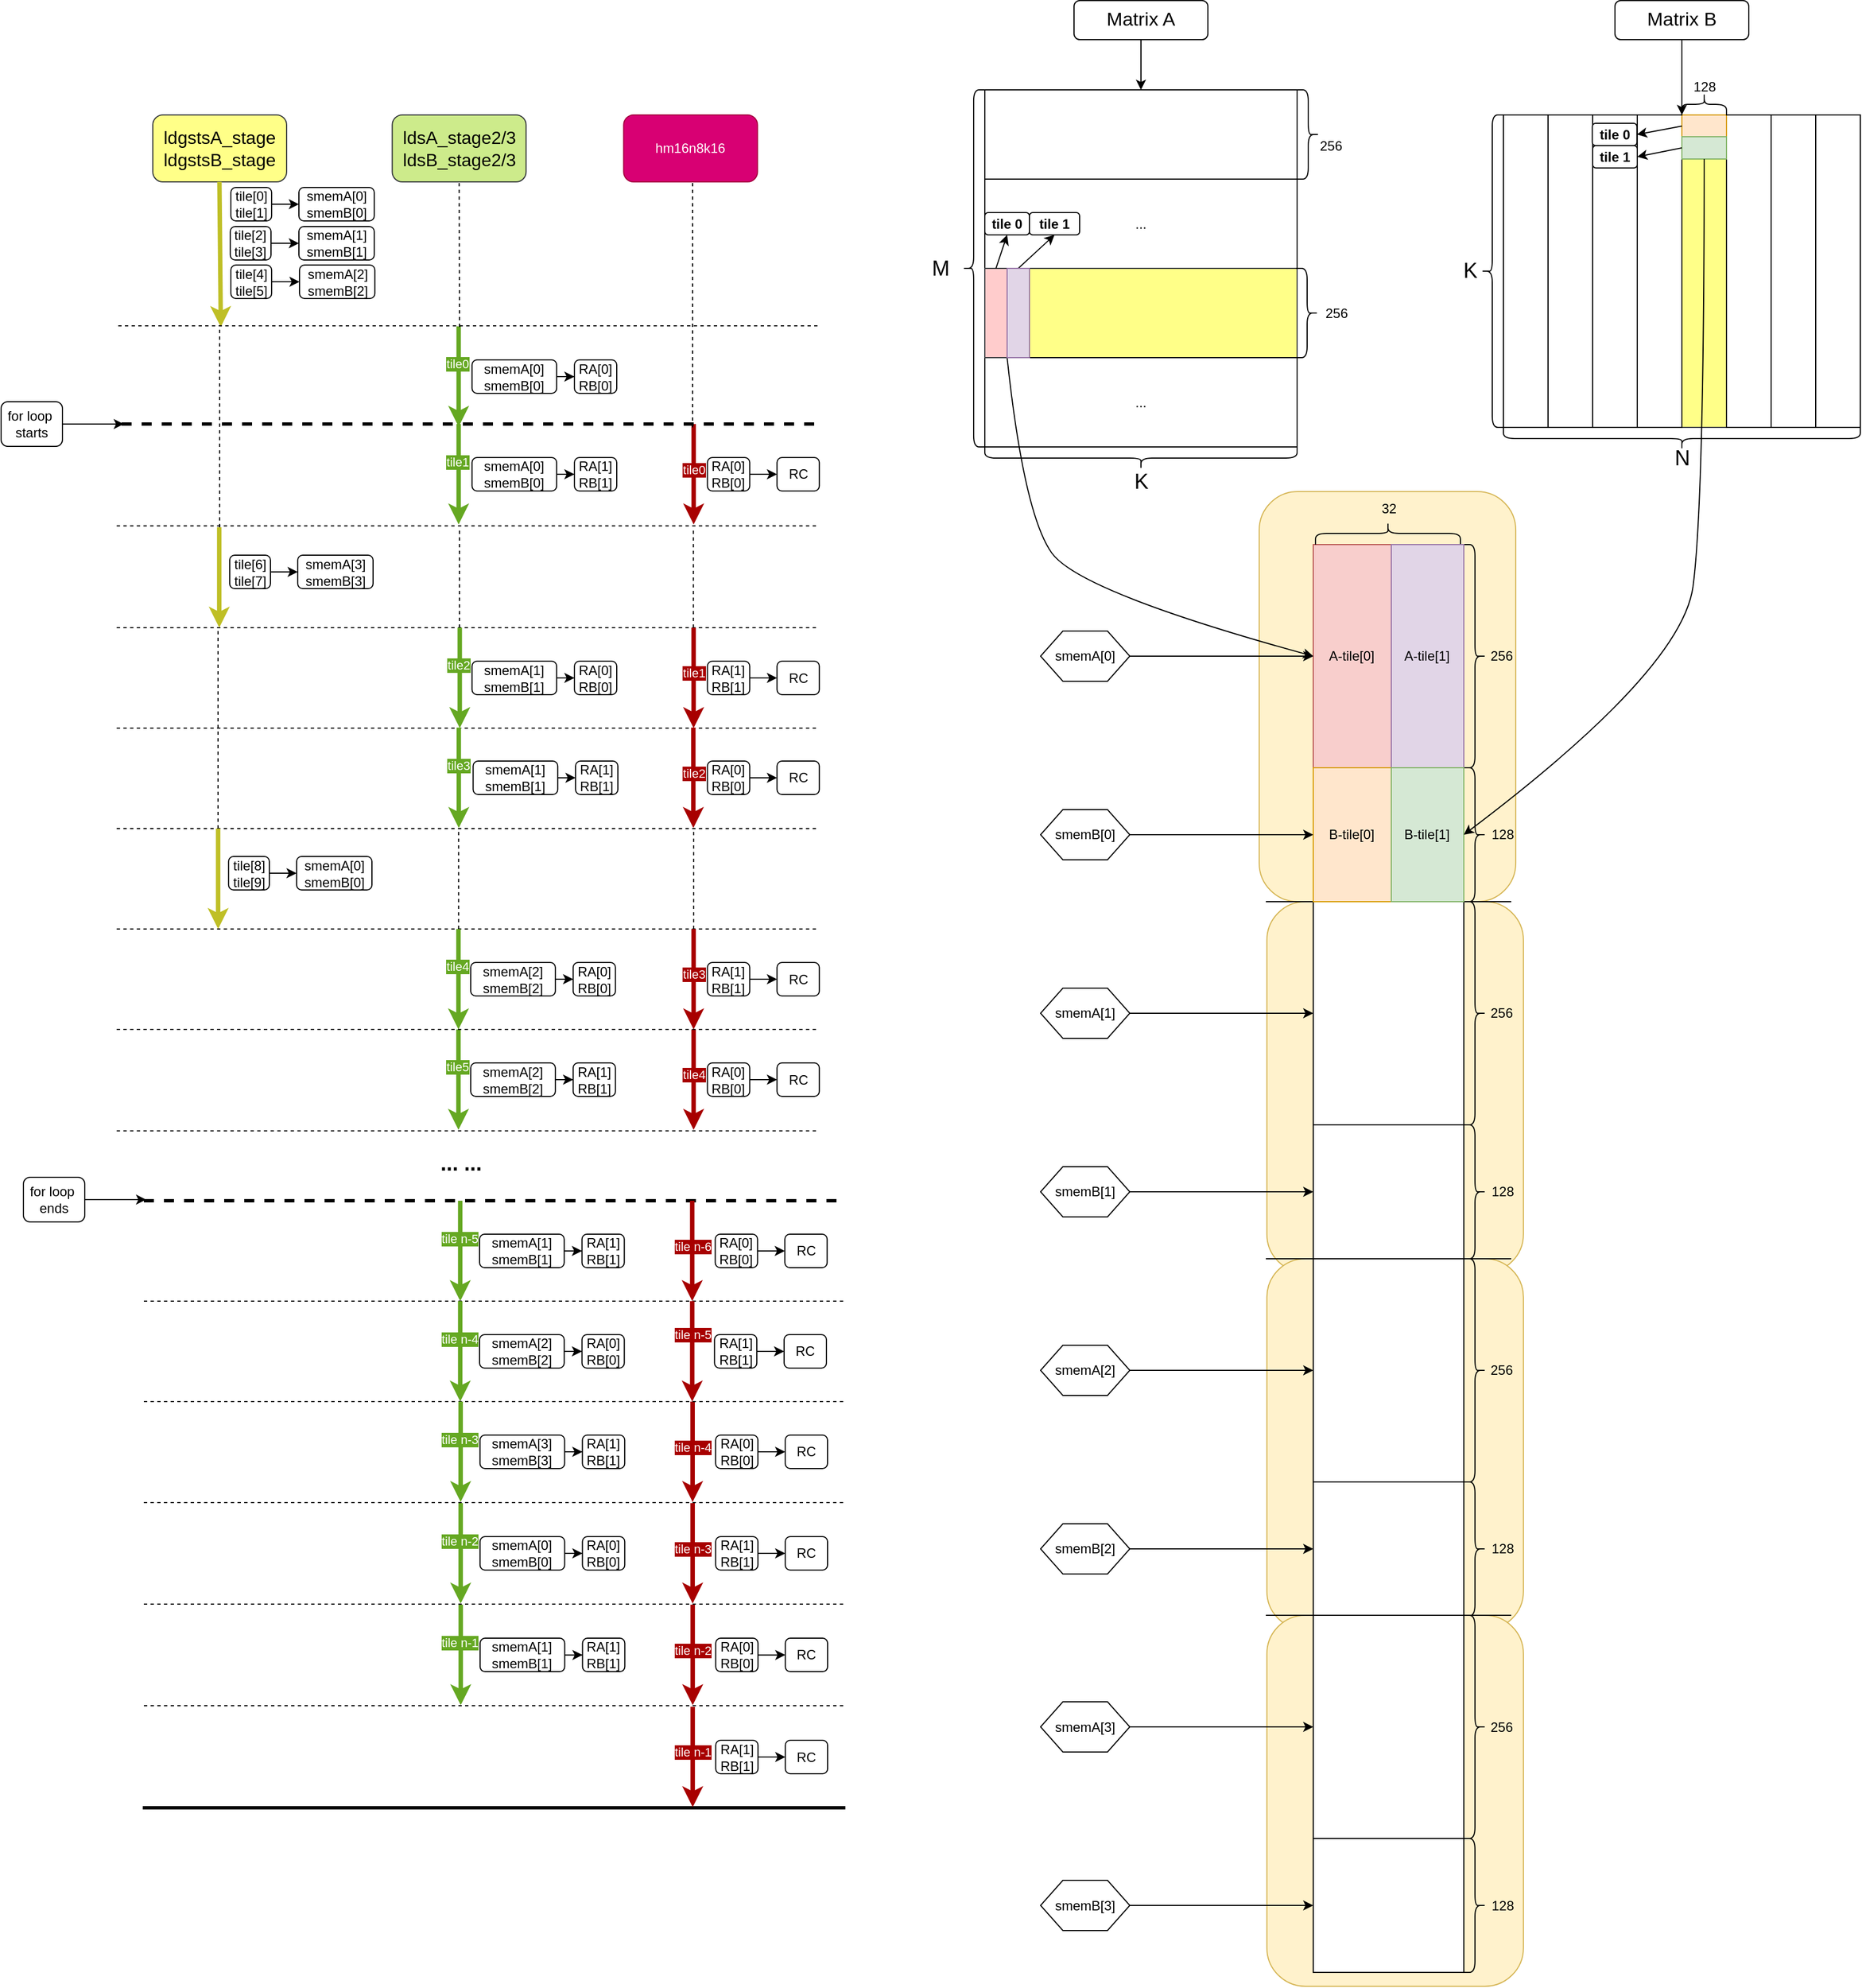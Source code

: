 <mxfile version="24.0.4" type="device">
  <diagram name="Page-1" id="_nR7e4XgD6fj8UJKNjDj">
    <mxGraphModel dx="2762" dy="-4291" grid="1" gridSize="10" guides="1" tooltips="1" connect="1" arrows="1" fold="1" page="1" pageScale="1" pageWidth="850" pageHeight="1100" math="0" shadow="0">
      <root>
        <mxCell id="0" />
        <mxCell id="1" parent="0" />
        <mxCell id="3xQzWOl0bbxW-XLFdZm7-74" value="" style="rounded=1;whiteSpace=wrap;html=1;fillColor=#fff2cc;strokeColor=#d6b656;" parent="1" vertex="1">
          <mxGeometry x="307.92" y="6785" width="230" height="332.5" as="geometry" />
        </mxCell>
        <mxCell id="3xQzWOl0bbxW-XLFdZm7-71" value="" style="rounded=1;whiteSpace=wrap;html=1;fillColor=#fff2cc;strokeColor=#d6b656;" parent="1" vertex="1">
          <mxGeometry x="301.04" y="6417.5" width="230" height="367.5" as="geometry" />
        </mxCell>
        <mxCell id="3xQzWOl0bbxW-XLFdZm7-1" value="..." style="rounded=0;whiteSpace=wrap;html=1;" parent="1" vertex="1">
          <mxGeometry x="55" y="6137.5" width="280" height="80" as="geometry" />
        </mxCell>
        <mxCell id="3xQzWOl0bbxW-XLFdZm7-2" value="" style="rounded=0;whiteSpace=wrap;html=1;" parent="1" vertex="1">
          <mxGeometry x="55" y="6057.5" width="280" height="80" as="geometry" />
        </mxCell>
        <mxCell id="3xQzWOl0bbxW-XLFdZm7-3" value="" style="rounded=0;whiteSpace=wrap;html=1;fillColor=#ffff88;strokeColor=#36393d;" parent="1" vertex="1">
          <mxGeometry x="55" y="6217.5" width="280" height="80" as="geometry" />
        </mxCell>
        <mxCell id="3xQzWOl0bbxW-XLFdZm7-4" value="..." style="rounded=0;whiteSpace=wrap;html=1;" parent="1" vertex="1">
          <mxGeometry x="55" y="6297.5" width="280" height="80" as="geometry" />
        </mxCell>
        <mxCell id="3xQzWOl0bbxW-XLFdZm7-5" value="" style="shape=curlyBracket;whiteSpace=wrap;html=1;rounded=1;labelPosition=left;verticalLabelPosition=middle;align=right;verticalAlign=middle;rotation=-180;" parent="1" vertex="1">
          <mxGeometry x="335" y="6057.5" width="20" height="80" as="geometry" />
        </mxCell>
        <mxCell id="3xQzWOl0bbxW-XLFdZm7-6" value="256" style="text;html=1;align=center;verticalAlign=middle;resizable=0;points=[];autosize=1;strokeColor=none;fillColor=none;" parent="1" vertex="1">
          <mxGeometry x="345" y="6092.5" width="40" height="30" as="geometry" />
        </mxCell>
        <mxCell id="3xQzWOl0bbxW-XLFdZm7-7" value="256" style="text;html=1;align=center;verticalAlign=middle;resizable=0;points=[];autosize=1;strokeColor=none;fillColor=none;" parent="1" vertex="1">
          <mxGeometry x="350" y="6242.5" width="40" height="30" as="geometry" />
        </mxCell>
        <mxCell id="3xQzWOl0bbxW-XLFdZm7-8" value="" style="shape=curlyBracket;whiteSpace=wrap;html=1;rounded=1;flipH=1;labelPosition=right;verticalLabelPosition=middle;align=left;verticalAlign=middle;rotation=90;" parent="1" vertex="1">
          <mxGeometry x="185" y="6247.5" width="20" height="280" as="geometry" />
        </mxCell>
        <mxCell id="3xQzWOl0bbxW-XLFdZm7-9" value="&lt;font style=&quot;font-size: 19px;&quot;&gt;K&lt;/font&gt;" style="text;html=1;align=center;verticalAlign=middle;resizable=0;points=[];autosize=1;strokeColor=none;fillColor=none;" parent="1" vertex="1">
          <mxGeometry x="175" y="6389.31" width="40" height="40" as="geometry" />
        </mxCell>
        <mxCell id="3xQzWOl0bbxW-XLFdZm7-10" value="" style="shape=curlyBracket;whiteSpace=wrap;html=1;rounded=1;labelPosition=left;verticalLabelPosition=middle;align=right;verticalAlign=middle;" parent="1" vertex="1">
          <mxGeometry x="35" y="6057.5" width="20" height="320" as="geometry" />
        </mxCell>
        <mxCell id="wNv8x3fiozQO21C_hteN-140" value="" style="edgeStyle=orthogonalEdgeStyle;rounded=0;orthogonalLoop=1;jettySize=auto;html=1;" parent="1" source="3xQzWOl0bbxW-XLFdZm7-12" target="3xQzWOl0bbxW-XLFdZm7-2" edge="1">
          <mxGeometry relative="1" as="geometry" />
        </mxCell>
        <mxCell id="3xQzWOl0bbxW-XLFdZm7-12" value="&lt;font style=&quot;font-size: 17px;&quot;&gt;Matrix A&lt;/font&gt;" style="rounded=1;whiteSpace=wrap;html=1;" parent="1" vertex="1">
          <mxGeometry x="135" y="5977.5" width="120" height="35" as="geometry" />
        </mxCell>
        <mxCell id="3xQzWOl0bbxW-XLFdZm7-16" value="" style="rounded=0;whiteSpace=wrap;html=1;fillColor=#ffcccc;strokeColor=#36393d;" parent="1" vertex="1">
          <mxGeometry x="55" y="6217.5" width="20" height="80" as="geometry" />
        </mxCell>
        <mxCell id="3xQzWOl0bbxW-XLFdZm7-18" value="&lt;span style=&quot;text-wrap: nowrap;&quot;&gt;&lt;b style=&quot;&quot;&gt;tile 0&lt;/b&gt;&lt;/span&gt;" style="rounded=1;whiteSpace=wrap;html=1;" parent="1" vertex="1">
          <mxGeometry x="55" y="6167.5" width="40" height="20" as="geometry" />
        </mxCell>
        <mxCell id="3xQzWOl0bbxW-XLFdZm7-19" value="&lt;span style=&quot;text-wrap: nowrap;&quot;&gt;&lt;b style=&quot;&quot;&gt;tile 1&lt;/b&gt;&lt;/span&gt;" style="rounded=1;whiteSpace=wrap;html=1;" parent="1" vertex="1">
          <mxGeometry x="95" y="6167.5" width="45" height="20" as="geometry" />
        </mxCell>
        <mxCell id="3xQzWOl0bbxW-XLFdZm7-20" value="" style="endArrow=classic;html=1;rounded=0;entryX=0.5;entryY=1;entryDx=0;entryDy=0;exitX=0.5;exitY=0;exitDx=0;exitDy=0;" parent="1" source="3xQzWOl0bbxW-XLFdZm7-16" target="3xQzWOl0bbxW-XLFdZm7-18" edge="1">
          <mxGeometry width="50" height="50" relative="1" as="geometry">
            <mxPoint x="410" y="6318.5" as="sourcePoint" />
            <mxPoint x="460" y="6268.5" as="targetPoint" />
          </mxGeometry>
        </mxCell>
        <mxCell id="3xQzWOl0bbxW-XLFdZm7-21" value="" style="endArrow=classic;html=1;rounded=0;exitX=0.5;exitY=0;exitDx=0;exitDy=0;entryX=0.5;entryY=1;entryDx=0;entryDy=0;" parent="1" source="3xQzWOl0bbxW-XLFdZm7-17" target="3xQzWOl0bbxW-XLFdZm7-19" edge="1">
          <mxGeometry width="50" height="50" relative="1" as="geometry">
            <mxPoint x="240" y="6208.5" as="sourcePoint" />
            <mxPoint x="335" y="5968.5" as="targetPoint" />
          </mxGeometry>
        </mxCell>
        <mxCell id="3xQzWOl0bbxW-XLFdZm7-22" value="" style="shape=curlyBracket;whiteSpace=wrap;html=1;rounded=1;labelPosition=left;verticalLabelPosition=middle;align=right;verticalAlign=middle;rotation=-180;" parent="1" vertex="1">
          <mxGeometry x="334" y="6217.5" width="20" height="80" as="geometry" />
        </mxCell>
        <mxCell id="3xQzWOl0bbxW-XLFdZm7-24" value="A-tile[0]" style="rounded=0;whiteSpace=wrap;html=1;fillColor=#f8cecc;strokeColor=#b85450;" parent="1" vertex="1">
          <mxGeometry x="349.48" y="6465" width="70" height="200" as="geometry" />
        </mxCell>
        <mxCell id="3xQzWOl0bbxW-XLFdZm7-25" value="" style="rounded=0;whiteSpace=wrap;html=1;" parent="1" vertex="1">
          <mxGeometry x="520" y="6080" width="40" height="280" as="geometry" />
        </mxCell>
        <mxCell id="3xQzWOl0bbxW-XLFdZm7-26" value="" style="rounded=0;whiteSpace=wrap;html=1;" parent="1" vertex="1">
          <mxGeometry x="600" y="6080" width="40" height="280" as="geometry" />
        </mxCell>
        <mxCell id="3xQzWOl0bbxW-XLFdZm7-27" value="" style="rounded=0;whiteSpace=wrap;html=1;" parent="1" vertex="1">
          <mxGeometry x="760" y="6080" width="40" height="280" as="geometry" />
        </mxCell>
        <mxCell id="3xQzWOl0bbxW-XLFdZm7-28" value="" style="shape=curlyBracket;whiteSpace=wrap;html=1;rounded=1;flipH=1;labelPosition=right;verticalLabelPosition=middle;align=left;verticalAlign=middle;rotation=-180;" parent="1" vertex="1">
          <mxGeometry x="500" y="6080" width="20" height="280" as="geometry" />
        </mxCell>
        <mxCell id="3xQzWOl0bbxW-XLFdZm7-29" value="&lt;font style=&quot;font-size: 19px;&quot;&gt;K&lt;/font&gt;" style="text;html=1;align=center;verticalAlign=middle;resizable=0;points=[];autosize=1;strokeColor=none;fillColor=none;" parent="1" vertex="1">
          <mxGeometry x="470" y="6200" width="40" height="40" as="geometry" />
        </mxCell>
        <mxCell id="3xQzWOl0bbxW-XLFdZm7-30" value="" style="shape=curlyBracket;whiteSpace=wrap;html=1;rounded=1;flipH=1;labelPosition=right;verticalLabelPosition=middle;align=left;verticalAlign=middle;rotation=90;" parent="1" vertex="1">
          <mxGeometry x="670" y="6210" width="20" height="320" as="geometry" />
        </mxCell>
        <mxCell id="3xQzWOl0bbxW-XLFdZm7-31" value="&lt;font style=&quot;font-size: 19px;&quot;&gt;N&lt;/font&gt;" style="text;html=1;align=center;verticalAlign=middle;resizable=0;points=[];autosize=1;strokeColor=none;fillColor=none;" parent="1" vertex="1">
          <mxGeometry x="660" y="6367.5" width="40" height="40" as="geometry" />
        </mxCell>
        <mxCell id="3xQzWOl0bbxW-XLFdZm7-32" value="" style="rounded=0;whiteSpace=wrap;html=1;fillColor=#f8cecc;strokeColor=#b85450;rotation=90;" parent="1" vertex="1">
          <mxGeometry x="690" y="6140" width="20" height="40" as="geometry" />
        </mxCell>
        <mxCell id="3xQzWOl0bbxW-XLFdZm7-33" value="" style="rounded=0;whiteSpace=wrap;html=1;fillColor=#ffff88;strokeColor=#36393d;" parent="1" vertex="1">
          <mxGeometry x="680" y="6080" width="40" height="280" as="geometry" />
        </mxCell>
        <mxCell id="3xQzWOl0bbxW-XLFdZm7-34" value="" style="rounded=0;whiteSpace=wrap;html=1;" parent="1" vertex="1">
          <mxGeometry x="720" y="6080" width="40" height="280" as="geometry" />
        </mxCell>
        <mxCell id="3xQzWOl0bbxW-XLFdZm7-35" value="" style="rounded=0;whiteSpace=wrap;html=1;" parent="1" vertex="1">
          <mxGeometry x="800" y="6080" width="40" height="280" as="geometry" />
        </mxCell>
        <mxCell id="3xQzWOl0bbxW-XLFdZm7-36" value="" style="rounded=0;whiteSpace=wrap;html=1;" parent="1" vertex="1">
          <mxGeometry x="560" y="6080" width="40" height="280" as="geometry" />
        </mxCell>
        <mxCell id="3xQzWOl0bbxW-XLFdZm7-37" value="" style="rounded=0;whiteSpace=wrap;html=1;" parent="1" vertex="1">
          <mxGeometry x="640" y="6080" width="40" height="280" as="geometry" />
        </mxCell>
        <mxCell id="3xQzWOl0bbxW-XLFdZm7-38" value="" style="rounded=0;whiteSpace=wrap;html=1;fillColor=#ffe6cc;strokeColor=#d79b00;rotation=90;" parent="1" vertex="1">
          <mxGeometry x="690" y="6070" width="20" height="40" as="geometry" />
        </mxCell>
        <mxCell id="3xQzWOl0bbxW-XLFdZm7-39" value="" style="rounded=0;whiteSpace=wrap;html=1;fillColor=#d5e8d4;strokeColor=#82b366;rotation=90;" parent="1" vertex="1">
          <mxGeometry x="690" y="6089.5" width="20" height="40" as="geometry" />
        </mxCell>
        <mxCell id="3xQzWOl0bbxW-XLFdZm7-40" value="128" style="text;html=1;align=center;verticalAlign=middle;resizable=0;points=[];autosize=1;strokeColor=none;fillColor=none;" parent="1" vertex="1">
          <mxGeometry x="680" y="6040" width="40" height="30" as="geometry" />
        </mxCell>
        <mxCell id="3xQzWOl0bbxW-XLFdZm7-41" value="" style="shape=curlyBracket;whiteSpace=wrap;html=1;rounded=1;labelPosition=left;verticalLabelPosition=middle;align=right;verticalAlign=middle;rotation=90;" parent="1" vertex="1">
          <mxGeometry x="690" y="6050.5" width="20" height="40" as="geometry" />
        </mxCell>
        <mxCell id="3xQzWOl0bbxW-XLFdZm7-46" value="" style="shape=curlyBracket;whiteSpace=wrap;html=1;rounded=1;labelPosition=left;verticalLabelPosition=middle;align=right;verticalAlign=middle;rotation=90;" parent="1" vertex="1">
          <mxGeometry x="406.48" y="6390" width="20" height="130" as="geometry" />
        </mxCell>
        <mxCell id="3xQzWOl0bbxW-XLFdZm7-47" value="" style="shape=curlyBracket;whiteSpace=wrap;html=1;rounded=1;labelPosition=left;verticalLabelPosition=middle;align=right;verticalAlign=middle;rotation=-180;" parent="1" vertex="1">
          <mxGeometry x="484.48" y="6465" width="20" height="200" as="geometry" />
        </mxCell>
        <mxCell id="3xQzWOl0bbxW-XLFdZm7-48" value="" style="shape=curlyBracket;whiteSpace=wrap;html=1;rounded=1;labelPosition=left;verticalLabelPosition=middle;align=right;verticalAlign=middle;rotation=-180;" parent="1" vertex="1">
          <mxGeometry x="484.48" y="6665" width="20" height="120" as="geometry" />
        </mxCell>
        <mxCell id="3xQzWOl0bbxW-XLFdZm7-49" value="32" style="text;html=1;align=center;verticalAlign=middle;resizable=0;points=[];autosize=1;strokeColor=none;fillColor=none;" parent="1" vertex="1">
          <mxGeometry x="396.98" y="6417.5" width="40" height="30" as="geometry" />
        </mxCell>
        <mxCell id="3xQzWOl0bbxW-XLFdZm7-50" value="256" style="text;html=1;align=center;verticalAlign=middle;resizable=0;points=[];autosize=1;strokeColor=none;fillColor=none;" parent="1" vertex="1">
          <mxGeometry x="497.92" y="6550" width="40" height="30" as="geometry" />
        </mxCell>
        <mxCell id="3xQzWOl0bbxW-XLFdZm7-51" value="128" style="text;html=1;align=center;verticalAlign=middle;resizable=0;points=[];autosize=1;strokeColor=none;fillColor=none;" parent="1" vertex="1">
          <mxGeometry x="499.48" y="6710" width="40" height="30" as="geometry" />
        </mxCell>
        <mxCell id="3xQzWOl0bbxW-XLFdZm7-52" value="" style="rounded=0;whiteSpace=wrap;html=1;" parent="1" vertex="1">
          <mxGeometry x="349.48" y="6785" width="135" height="200" as="geometry" />
        </mxCell>
        <mxCell id="3xQzWOl0bbxW-XLFdZm7-53" value="" style="rounded=0;whiteSpace=wrap;html=1;" parent="1" vertex="1">
          <mxGeometry x="349.48" y="6985" width="135" height="120" as="geometry" />
        </mxCell>
        <mxCell id="3xQzWOl0bbxW-XLFdZm7-54" value="" style="shape=curlyBracket;whiteSpace=wrap;html=1;rounded=1;labelPosition=left;verticalLabelPosition=middle;align=right;verticalAlign=middle;rotation=-180;" parent="1" vertex="1">
          <mxGeometry x="484.48" y="6785" width="20" height="200" as="geometry" />
        </mxCell>
        <mxCell id="3xQzWOl0bbxW-XLFdZm7-55" value="" style="shape=curlyBracket;whiteSpace=wrap;html=1;rounded=1;labelPosition=left;verticalLabelPosition=middle;align=right;verticalAlign=middle;rotation=-180;" parent="1" vertex="1">
          <mxGeometry x="484.48" y="6985" width="20" height="120" as="geometry" />
        </mxCell>
        <mxCell id="3xQzWOl0bbxW-XLFdZm7-56" value="256" style="text;html=1;align=center;verticalAlign=middle;resizable=0;points=[];autosize=1;strokeColor=none;fillColor=none;" parent="1" vertex="1">
          <mxGeometry x="497.92" y="6870" width="40" height="30" as="geometry" />
        </mxCell>
        <mxCell id="3xQzWOl0bbxW-XLFdZm7-57" value="128" style="text;html=1;align=center;verticalAlign=middle;resizable=0;points=[];autosize=1;strokeColor=none;fillColor=none;" parent="1" vertex="1">
          <mxGeometry x="499.48" y="7030" width="40" height="30" as="geometry" />
        </mxCell>
        <mxCell id="3xQzWOl0bbxW-XLFdZm7-58" value="" style="endArrow=none;html=1;rounded=0;" parent="1" edge="1">
          <mxGeometry width="50" height="50" relative="1" as="geometry">
            <mxPoint x="306.98" y="6785" as="sourcePoint" />
            <mxPoint x="526.98" y="6785" as="targetPoint" />
          </mxGeometry>
        </mxCell>
        <mxCell id="3xQzWOl0bbxW-XLFdZm7-60" value="A-tile[1]" style="rounded=0;whiteSpace=wrap;html=1;fillColor=#e1d5e7;strokeColor=#9673a6;" parent="1" vertex="1">
          <mxGeometry x="419.48" y="6465" width="65" height="200" as="geometry" />
        </mxCell>
        <mxCell id="3xQzWOl0bbxW-XLFdZm7-61" value="B-tile[0]" style="rounded=0;whiteSpace=wrap;html=1;fillColor=#ffe6cc;strokeColor=#d79b00;" parent="1" vertex="1">
          <mxGeometry x="349.48" y="6665" width="70" height="120" as="geometry" />
        </mxCell>
        <mxCell id="3xQzWOl0bbxW-XLFdZm7-62" value="B-tile[1]" style="rounded=0;whiteSpace=wrap;html=1;fillColor=#d5e8d4;strokeColor=#82b366;" parent="1" vertex="1">
          <mxGeometry x="419.48" y="6665" width="65" height="120" as="geometry" />
        </mxCell>
        <mxCell id="3xQzWOl0bbxW-XLFdZm7-63" value="" style="curved=1;endArrow=classic;html=1;rounded=0;exitX=0;exitY=1;exitDx=0;exitDy=0;entryX=0;entryY=0.5;entryDx=0;entryDy=0;" parent="1" source="3xQzWOl0bbxW-XLFdZm7-17" target="3xQzWOl0bbxW-XLFdZm7-24" edge="1">
          <mxGeometry width="50" height="50" relative="1" as="geometry">
            <mxPoint x="-90" y="6557.5" as="sourcePoint" />
            <mxPoint y="6357.5" as="targetPoint" />
            <Array as="points">
              <mxPoint x="90" y="6437.5" />
              <mxPoint x="140" y="6507.5" />
            </Array>
          </mxGeometry>
        </mxCell>
        <mxCell id="3xQzWOl0bbxW-XLFdZm7-64" value="" style="endArrow=classic;html=1;rounded=0;entryX=0.5;entryY=1;entryDx=0;entryDy=0;" parent="1" source="3xQzWOl0bbxW-XLFdZm7-16" target="3xQzWOl0bbxW-XLFdZm7-17" edge="1">
          <mxGeometry width="50" height="50" relative="1" as="geometry">
            <mxPoint x="75" y="6253.5" as="sourcePoint" />
            <mxPoint x="220" y="6202.5" as="targetPoint" />
          </mxGeometry>
        </mxCell>
        <mxCell id="3xQzWOl0bbxW-XLFdZm7-17" value="" style="rounded=0;whiteSpace=wrap;html=1;fillColor=#e1d5e7;strokeColor=#9673a6;" parent="1" vertex="1">
          <mxGeometry x="75" y="6217.5" width="20" height="80" as="geometry" />
        </mxCell>
        <mxCell id="3xQzWOl0bbxW-XLFdZm7-65" value="&lt;span style=&quot;text-wrap: nowrap;&quot;&gt;&lt;b style=&quot;&quot;&gt;tile 0&lt;/b&gt;&lt;/span&gt;" style="rounded=1;whiteSpace=wrap;html=1;" parent="1" vertex="1">
          <mxGeometry x="599.69" y="6087.5" width="40" height="20" as="geometry" />
        </mxCell>
        <mxCell id="3xQzWOl0bbxW-XLFdZm7-66" value="&lt;span style=&quot;text-wrap: nowrap;&quot;&gt;&lt;b style=&quot;&quot;&gt;tile 1&lt;/b&gt;&lt;/span&gt;" style="rounded=1;whiteSpace=wrap;html=1;" parent="1" vertex="1">
          <mxGeometry x="600" y="6107.5" width="40" height="20" as="geometry" />
        </mxCell>
        <mxCell id="3xQzWOl0bbxW-XLFdZm7-68" value="" style="endArrow=classic;html=1;rounded=0;exitX=0.5;exitY=1;exitDx=0;exitDy=0;entryX=1;entryY=0.5;entryDx=0;entryDy=0;" parent="1" source="3xQzWOl0bbxW-XLFdZm7-38" target="3xQzWOl0bbxW-XLFdZm7-65" edge="1">
          <mxGeometry width="50" height="50" relative="1" as="geometry">
            <mxPoint x="500" y="6047.5" as="sourcePoint" />
            <mxPoint x="550" y="5997.5" as="targetPoint" />
          </mxGeometry>
        </mxCell>
        <mxCell id="3xQzWOl0bbxW-XLFdZm7-69" value="" style="endArrow=classic;html=1;rounded=0;exitX=0.5;exitY=1;exitDx=0;exitDy=0;entryX=1;entryY=0.5;entryDx=0;entryDy=0;" parent="1" source="3xQzWOl0bbxW-XLFdZm7-39" target="3xQzWOl0bbxW-XLFdZm7-66" edge="1">
          <mxGeometry width="50" height="50" relative="1" as="geometry">
            <mxPoint x="690" y="6100.5" as="sourcePoint" />
            <mxPoint x="650" y="6107.5" as="targetPoint" />
          </mxGeometry>
        </mxCell>
        <mxCell id="3xQzWOl0bbxW-XLFdZm7-70" value="" style="curved=1;endArrow=classic;html=1;rounded=0;exitX=1;exitY=0.5;exitDx=0;exitDy=0;entryX=1;entryY=0.5;entryDx=0;entryDy=0;" parent="1" source="3xQzWOl0bbxW-XLFdZm7-39" target="3xQzWOl0bbxW-XLFdZm7-62" edge="1">
          <mxGeometry width="50" height="50" relative="1" as="geometry">
            <mxPoint x="917.5" y="6360" as="sourcePoint" />
            <mxPoint x="1211.5" y="6668" as="targetPoint" />
            <Array as="points">
              <mxPoint x="700" y="6427.5" />
              <mxPoint x="680" y="6577.5" />
            </Array>
          </mxGeometry>
        </mxCell>
        <mxCell id="3xQzWOl0bbxW-XLFdZm7-73" style="edgeStyle=orthogonalEdgeStyle;rounded=0;orthogonalLoop=1;jettySize=auto;html=1;entryX=0;entryY=0.5;entryDx=0;entryDy=0;" parent="1" source="3xQzWOl0bbxW-XLFdZm7-72" target="3xQzWOl0bbxW-XLFdZm7-24" edge="1">
          <mxGeometry relative="1" as="geometry" />
        </mxCell>
        <mxCell id="3xQzWOl0bbxW-XLFdZm7-72" value="smemA[0]" style="shape=hexagon;perimeter=hexagonPerimeter2;whiteSpace=wrap;html=1;fixedSize=1;" parent="1" vertex="1">
          <mxGeometry x="105" y="6542.5" width="80" height="45" as="geometry" />
        </mxCell>
        <mxCell id="wNv8x3fiozQO21C_hteN-1" value="&lt;font style=&quot;font-size: 16px;&quot;&gt;ldgstsA_stage&lt;/font&gt;&lt;div style=&quot;font-size: 16px;&quot;&gt;&lt;font style=&quot;font-size: 16px;&quot;&gt;ldgstsB_stage&lt;/font&gt;&lt;br&gt;&lt;/div&gt;" style="rounded=1;whiteSpace=wrap;html=1;fillColor=#ffff88;strokeColor=#36393d;" parent="1" vertex="1">
          <mxGeometry x="-691" y="6080" width="120" height="60" as="geometry" />
        </mxCell>
        <mxCell id="wNv8x3fiozQO21C_hteN-2" value="&lt;div style=&quot;font-size: 16px;&quot;&gt;ldsA_stage2/3&lt;br&gt;&lt;/div&gt;&lt;div style=&quot;&quot;&gt;&lt;span style=&quot;font-size: 16px;&quot;&gt;ldsB_stage2/3&lt;/span&gt;&lt;br&gt;&lt;/div&gt;" style="rounded=1;whiteSpace=wrap;html=1;fillColor=#cdeb8b;strokeColor=#36393d;" parent="1" vertex="1">
          <mxGeometry x="-476.31" y="6080" width="120" height="60" as="geometry" />
        </mxCell>
        <mxCell id="wNv8x3fiozQO21C_hteN-3" value="hm16n8k16" style="rounded=1;whiteSpace=wrap;html=1;fillColor=#d80073;strokeColor=#A50040;fontColor=#ffffff;" parent="1" vertex="1">
          <mxGeometry x="-268.81" y="6080" width="120" height="60" as="geometry" />
        </mxCell>
        <mxCell id="wNv8x3fiozQO21C_hteN-4" value="" style="endArrow=classic;html=1;rounded=0;strokeWidth=4;fillColor=#ffff88;strokeColor=#BFBF26;" parent="1" edge="1">
          <mxGeometry width="50" height="50" relative="1" as="geometry">
            <mxPoint x="-631.25" y="6140" as="sourcePoint" />
            <mxPoint x="-630" y="6270" as="targetPoint" />
          </mxGeometry>
        </mxCell>
        <mxCell id="wNv8x3fiozQO21C_hteN-5" value="" style="endArrow=classic;html=1;rounded=0;strokeWidth=4;fillColor=#ffff88;strokeColor=#65A822;" parent="1" edge="1">
          <mxGeometry width="50" height="50" relative="1" as="geometry">
            <mxPoint x="-416.77" y="6269.5" as="sourcePoint" />
            <mxPoint x="-416.77" y="6359.5" as="targetPoint" />
          </mxGeometry>
        </mxCell>
        <mxCell id="wNv8x3fiozQO21C_hteN-78" value="&lt;font color=&quot;#ffffff&quot;&gt;tile0&lt;/font&gt;" style="edgeLabel;html=1;align=center;verticalAlign=middle;resizable=0;points=[];labelBackgroundColor=#65A822;" parent="wNv8x3fiozQO21C_hteN-5" vertex="1" connectable="0">
          <mxGeometry x="-0.259" y="-1" relative="1" as="geometry">
            <mxPoint as="offset" />
          </mxGeometry>
        </mxCell>
        <mxCell id="wNv8x3fiozQO21C_hteN-6" value="" style="endArrow=classic;html=1;rounded=0;strokeWidth=4;fillColor=#ffff88;strokeColor=#A80000;" parent="1" edge="1">
          <mxGeometry width="50" height="50" relative="1" as="geometry">
            <mxPoint x="-206.06" y="6357" as="sourcePoint" />
            <mxPoint x="-206.06" y="6447" as="targetPoint" />
          </mxGeometry>
        </mxCell>
        <mxCell id="wNv8x3fiozQO21C_hteN-79" value="&lt;font color=&quot;#ffffff&quot;&gt;tile0&lt;/font&gt;" style="edgeLabel;html=1;align=center;verticalAlign=middle;resizable=0;points=[];labelBackgroundColor=#A80000;" parent="wNv8x3fiozQO21C_hteN-6" vertex="1" connectable="0">
          <mxGeometry x="-0.096" relative="1" as="geometry">
            <mxPoint as="offset" />
          </mxGeometry>
        </mxCell>
        <mxCell id="wNv8x3fiozQO21C_hteN-8" value="tile[0]&lt;div&gt;tile[1]&lt;/div&gt;" style="rounded=1;whiteSpace=wrap;html=1;" parent="1" vertex="1">
          <mxGeometry x="-621" y="6145" width="36.56" height="30" as="geometry" />
        </mxCell>
        <mxCell id="wNv8x3fiozQO21C_hteN-9" value="smemA[0]&lt;div&gt;smemB[0]&lt;br&gt;&lt;/div&gt;" style="rounded=1;whiteSpace=wrap;html=1;" parent="1" vertex="1">
          <mxGeometry x="-560" y="6145" width="67.56" height="30" as="geometry" />
        </mxCell>
        <mxCell id="wNv8x3fiozQO21C_hteN-16" style="edgeStyle=orthogonalEdgeStyle;rounded=0;orthogonalLoop=1;jettySize=auto;html=1;entryX=0;entryY=0.5;entryDx=0;entryDy=0;" parent="1" source="wNv8x3fiozQO21C_hteN-14" target="wNv8x3fiozQO21C_hteN-15" edge="1">
          <mxGeometry relative="1" as="geometry" />
        </mxCell>
        <mxCell id="wNv8x3fiozQO21C_hteN-14" value="smemA[0]&lt;div&gt;smemB[0]&lt;br&gt;&lt;/div&gt;" style="rounded=1;whiteSpace=wrap;html=1;" parent="1" vertex="1">
          <mxGeometry x="-404.77" y="6299.5" width="75.88" height="30" as="geometry" />
        </mxCell>
        <mxCell id="wNv8x3fiozQO21C_hteN-15" value="RA[0]&lt;div&gt;RB[0]&lt;br&gt;&lt;/div&gt;" style="rounded=1;whiteSpace=wrap;html=1;" parent="1" vertex="1">
          <mxGeometry x="-312.95" y="6299.5" width="37.94" height="30" as="geometry" />
        </mxCell>
        <mxCell id="wNv8x3fiozQO21C_hteN-17" value="" style="endArrow=none;dashed=1;html=1;rounded=0;" parent="1" edge="1">
          <mxGeometry width="50" height="50" relative="1" as="geometry">
            <mxPoint x="-722" y="6269" as="sourcePoint" />
            <mxPoint x="-92.0" y="6269" as="targetPoint" />
          </mxGeometry>
        </mxCell>
        <mxCell id="wNv8x3fiozQO21C_hteN-18" value="" style="endArrow=none;dashed=1;html=1;rounded=0;entryX=0.5;entryY=1;entryDx=0;entryDy=0;" parent="1" target="wNv8x3fiozQO21C_hteN-2" edge="1">
          <mxGeometry width="50" height="50" relative="1" as="geometry">
            <mxPoint x="-416" y="6270" as="sourcePoint" />
            <mxPoint x="-396" y="6170" as="targetPoint" />
          </mxGeometry>
        </mxCell>
        <mxCell id="wNv8x3fiozQO21C_hteN-19" value="" style="endArrow=none;dashed=1;html=1;rounded=0;strokeWidth=3;" parent="1" edge="1">
          <mxGeometry width="50" height="50" relative="1" as="geometry">
            <mxPoint x="-719" y="6357" as="sourcePoint" />
            <mxPoint x="-89" y="6357" as="targetPoint" />
          </mxGeometry>
        </mxCell>
        <mxCell id="wNv8x3fiozQO21C_hteN-26" style="edgeStyle=orthogonalEdgeStyle;rounded=0;orthogonalLoop=1;jettySize=auto;html=1;entryX=0;entryY=0.5;entryDx=0;entryDy=0;" parent="1" source="wNv8x3fiozQO21C_hteN-27" target="wNv8x3fiozQO21C_hteN-28" edge="1">
          <mxGeometry relative="1" as="geometry" />
        </mxCell>
        <mxCell id="wNv8x3fiozQO21C_hteN-27" value="smemA[0]&lt;div&gt;smemB[0]&lt;br&gt;&lt;/div&gt;" style="rounded=1;whiteSpace=wrap;html=1;" parent="1" vertex="1">
          <mxGeometry x="-404.77" y="6387" width="75.88" height="30" as="geometry" />
        </mxCell>
        <mxCell id="wNv8x3fiozQO21C_hteN-28" value="RA[1]&lt;div&gt;RB[1]&lt;br&gt;&lt;/div&gt;" style="rounded=1;whiteSpace=wrap;html=1;" parent="1" vertex="1">
          <mxGeometry x="-312.95" y="6387" width="37.94" height="30" as="geometry" />
        </mxCell>
        <mxCell id="wNv8x3fiozQO21C_hteN-32" style="edgeStyle=orthogonalEdgeStyle;rounded=0;orthogonalLoop=1;jettySize=auto;html=1;entryX=0;entryY=0.5;entryDx=0;entryDy=0;" parent="1" source="wNv8x3fiozQO21C_hteN-30" target="wNv8x3fiozQO21C_hteN-31" edge="1">
          <mxGeometry relative="1" as="geometry" />
        </mxCell>
        <mxCell id="wNv8x3fiozQO21C_hteN-30" value="RA[0]&lt;div&gt;RB[0]&lt;br&gt;&lt;/div&gt;" style="rounded=1;whiteSpace=wrap;html=1;" parent="1" vertex="1">
          <mxGeometry x="-193.72" y="6387" width="37.94" height="30" as="geometry" />
        </mxCell>
        <mxCell id="wNv8x3fiozQO21C_hteN-31" value="&lt;div&gt;RC&lt;/div&gt;" style="rounded=1;whiteSpace=wrap;html=1;" parent="1" vertex="1">
          <mxGeometry x="-131.31" y="6387" width="37.94" height="30" as="geometry" />
        </mxCell>
        <mxCell id="wNv8x3fiozQO21C_hteN-33" value="" style="endArrow=none;dashed=1;html=1;rounded=0;" parent="1" edge="1">
          <mxGeometry width="50" height="50" relative="1" as="geometry">
            <mxPoint x="-723.37" y="6448.28" as="sourcePoint" />
            <mxPoint x="-93.37" y="6448.28" as="targetPoint" />
          </mxGeometry>
        </mxCell>
        <mxCell id="wNv8x3fiozQO21C_hteN-35" value="" style="endArrow=none;dashed=1;html=1;rounded=0;" parent="1" edge="1">
          <mxGeometry width="50" height="50" relative="1" as="geometry">
            <mxPoint x="-631.06" y="6449.5" as="sourcePoint" />
            <mxPoint x="-631.06" y="6269.5" as="targetPoint" />
          </mxGeometry>
        </mxCell>
        <mxCell id="wNv8x3fiozQO21C_hteN-39" value="" style="endArrow=none;dashed=1;html=1;rounded=0;" parent="1" edge="1">
          <mxGeometry width="50" height="50" relative="1" as="geometry">
            <mxPoint x="-723.37" y="6539.5" as="sourcePoint" />
            <mxPoint x="-93.37" y="6539.5" as="targetPoint" />
          </mxGeometry>
        </mxCell>
        <mxCell id="wNv8x3fiozQO21C_hteN-41" style="edgeStyle=orthogonalEdgeStyle;rounded=0;orthogonalLoop=1;jettySize=auto;html=1;entryX=0;entryY=0.5;entryDx=0;entryDy=0;" parent="1" source="wNv8x3fiozQO21C_hteN-42" target="wNv8x3fiozQO21C_hteN-43" edge="1">
          <mxGeometry relative="1" as="geometry" />
        </mxCell>
        <mxCell id="wNv8x3fiozQO21C_hteN-42" value="smemA[1]&lt;div&gt;smemB[1]&lt;br&gt;&lt;/div&gt;" style="rounded=1;whiteSpace=wrap;html=1;" parent="1" vertex="1">
          <mxGeometry x="-404.77" y="6569.5" width="75.88" height="30" as="geometry" />
        </mxCell>
        <mxCell id="wNv8x3fiozQO21C_hteN-43" value="RA[0]&lt;div&gt;RB[0]&lt;br&gt;&lt;/div&gt;" style="rounded=1;whiteSpace=wrap;html=1;" parent="1" vertex="1">
          <mxGeometry x="-312.95" y="6569.5" width="37.94" height="30" as="geometry" />
        </mxCell>
        <mxCell id="wNv8x3fiozQO21C_hteN-45" style="edgeStyle=orthogonalEdgeStyle;rounded=0;orthogonalLoop=1;jettySize=auto;html=1;entryX=0;entryY=0.5;entryDx=0;entryDy=0;" parent="1" source="wNv8x3fiozQO21C_hteN-46" target="wNv8x3fiozQO21C_hteN-47" edge="1">
          <mxGeometry relative="1" as="geometry" />
        </mxCell>
        <mxCell id="wNv8x3fiozQO21C_hteN-46" value="RA[1]&lt;div&gt;RB[1&lt;span style=&quot;background-color: initial;&quot;&gt;]&lt;/span&gt;&lt;/div&gt;" style="rounded=1;whiteSpace=wrap;html=1;" parent="1" vertex="1">
          <mxGeometry x="-193.72" y="6569.5" width="37.94" height="30" as="geometry" />
        </mxCell>
        <mxCell id="wNv8x3fiozQO21C_hteN-47" value="&lt;div&gt;RC&lt;/div&gt;" style="rounded=1;whiteSpace=wrap;html=1;" parent="1" vertex="1">
          <mxGeometry x="-131.31" y="6569.5" width="37.94" height="30" as="geometry" />
        </mxCell>
        <mxCell id="wNv8x3fiozQO21C_hteN-48" value="" style="endArrow=none;dashed=1;html=1;rounded=0;" parent="1" edge="1">
          <mxGeometry width="50" height="50" relative="1" as="geometry">
            <mxPoint x="-723.37" y="6629.5" as="sourcePoint" />
            <mxPoint x="-93.37" y="6629.5" as="targetPoint" />
          </mxGeometry>
        </mxCell>
        <mxCell id="wNv8x3fiozQO21C_hteN-50" style="edgeStyle=orthogonalEdgeStyle;rounded=0;orthogonalLoop=1;jettySize=auto;html=1;entryX=0;entryY=0.5;entryDx=0;entryDy=0;" parent="1" source="wNv8x3fiozQO21C_hteN-51" target="wNv8x3fiozQO21C_hteN-52" edge="1">
          <mxGeometry relative="1" as="geometry" />
        </mxCell>
        <mxCell id="wNv8x3fiozQO21C_hteN-51" value="smemA[1]&lt;div&gt;smemB[1]&lt;br&gt;&lt;/div&gt;" style="rounded=1;whiteSpace=wrap;html=1;" parent="1" vertex="1">
          <mxGeometry x="-403.78" y="6659" width="75.88" height="30" as="geometry" />
        </mxCell>
        <mxCell id="wNv8x3fiozQO21C_hteN-52" value="RA[1]&lt;div&gt;RB[1]&lt;br&gt;&lt;/div&gt;" style="rounded=1;whiteSpace=wrap;html=1;" parent="1" vertex="1">
          <mxGeometry x="-311.96" y="6659" width="37.94" height="30" as="geometry" />
        </mxCell>
        <mxCell id="wNv8x3fiozQO21C_hteN-54" style="edgeStyle=orthogonalEdgeStyle;rounded=0;orthogonalLoop=1;jettySize=auto;html=1;entryX=0;entryY=0.5;entryDx=0;entryDy=0;" parent="1" source="wNv8x3fiozQO21C_hteN-55" target="wNv8x3fiozQO21C_hteN-56" edge="1">
          <mxGeometry relative="1" as="geometry" />
        </mxCell>
        <mxCell id="wNv8x3fiozQO21C_hteN-55" value="RA[0]&lt;div&gt;RB[0&lt;span style=&quot;background-color: initial;&quot;&gt;]&lt;/span&gt;&lt;/div&gt;" style="rounded=1;whiteSpace=wrap;html=1;" parent="1" vertex="1">
          <mxGeometry x="-193.72" y="6659" width="37.94" height="30" as="geometry" />
        </mxCell>
        <mxCell id="wNv8x3fiozQO21C_hteN-56" value="&lt;div&gt;RC&lt;/div&gt;" style="rounded=1;whiteSpace=wrap;html=1;" parent="1" vertex="1">
          <mxGeometry x="-131.31" y="6659" width="37.94" height="30" as="geometry" />
        </mxCell>
        <mxCell id="wNv8x3fiozQO21C_hteN-57" value="" style="endArrow=none;dashed=1;html=1;rounded=0;" parent="1" edge="1">
          <mxGeometry width="50" height="50" relative="1" as="geometry">
            <mxPoint x="-723.37" y="6719.5" as="sourcePoint" />
            <mxPoint x="-93.37" y="6719.5" as="targetPoint" />
          </mxGeometry>
        </mxCell>
        <mxCell id="wNv8x3fiozQO21C_hteN-58" value="&lt;b&gt;&lt;font style=&quot;font-size: 19px;&quot;&gt;... ...&lt;/font&gt;&lt;/b&gt;" style="text;html=1;align=center;verticalAlign=middle;resizable=0;points=[];autosize=1;strokeColor=none;fillColor=none;" parent="1" vertex="1">
          <mxGeometry x="-445.37" y="6999.5" width="60" height="40" as="geometry" />
        </mxCell>
        <mxCell id="wNv8x3fiozQO21C_hteN-59" value="" style="endArrow=none;dashed=1;html=1;rounded=0;strokeWidth=3;" parent="1" edge="1">
          <mxGeometry width="50" height="50" relative="1" as="geometry">
            <mxPoint x="-699" y="7053" as="sourcePoint" />
            <mxPoint x="-69" y="7053" as="targetPoint" />
          </mxGeometry>
        </mxCell>
        <mxCell id="wNv8x3fiozQO21C_hteN-70" style="edgeStyle=orthogonalEdgeStyle;rounded=0;orthogonalLoop=1;jettySize=auto;html=1;entryX=0;entryY=0.5;entryDx=0;entryDy=0;" parent="1" source="wNv8x3fiozQO21C_hteN-71" target="wNv8x3fiozQO21C_hteN-72" edge="1">
          <mxGeometry relative="1" as="geometry" />
        </mxCell>
        <mxCell id="wNv8x3fiozQO21C_hteN-71" value="smemA[1]&lt;div&gt;smemB[1]&lt;br&gt;&lt;/div&gt;" style="rounded=1;whiteSpace=wrap;html=1;" parent="1" vertex="1">
          <mxGeometry x="-398" y="7083" width="75.88" height="30" as="geometry" />
        </mxCell>
        <mxCell id="wNv8x3fiozQO21C_hteN-72" value="RA[1]&lt;div&gt;RB[1]&lt;br&gt;&lt;/div&gt;" style="rounded=1;whiteSpace=wrap;html=1;" parent="1" vertex="1">
          <mxGeometry x="-306.18" y="7083" width="37.94" height="30" as="geometry" />
        </mxCell>
        <mxCell id="wNv8x3fiozQO21C_hteN-74" style="edgeStyle=orthogonalEdgeStyle;rounded=0;orthogonalLoop=1;jettySize=auto;html=1;entryX=0;entryY=0.5;entryDx=0;entryDy=0;" parent="1" source="wNv8x3fiozQO21C_hteN-75" target="wNv8x3fiozQO21C_hteN-76" edge="1">
          <mxGeometry relative="1" as="geometry" />
        </mxCell>
        <mxCell id="wNv8x3fiozQO21C_hteN-75" value="RA[0]&lt;div&gt;RB[0&lt;span style=&quot;background-color: initial;&quot;&gt;]&lt;/span&gt;&lt;/div&gt;" style="rounded=1;whiteSpace=wrap;html=1;" parent="1" vertex="1">
          <mxGeometry x="-186.71" y="7083" width="37.94" height="30" as="geometry" />
        </mxCell>
        <mxCell id="wNv8x3fiozQO21C_hteN-76" value="&lt;div&gt;RC&lt;/div&gt;" style="rounded=1;whiteSpace=wrap;html=1;" parent="1" vertex="1">
          <mxGeometry x="-124.3" y="7083" width="37.94" height="30" as="geometry" />
        </mxCell>
        <mxCell id="wNv8x3fiozQO21C_hteN-77" value="" style="endArrow=none;dashed=1;html=1;rounded=0;" parent="1" edge="1">
          <mxGeometry width="50" height="50" relative="1" as="geometry">
            <mxPoint x="-699" y="7143" as="sourcePoint" />
            <mxPoint x="-69" y="7143" as="targetPoint" />
          </mxGeometry>
        </mxCell>
        <mxCell id="wNv8x3fiozQO21C_hteN-83" value="" style="endArrow=classic;html=1;rounded=0;strokeWidth=4;fillColor=#ffff88;strokeColor=#65A822;" parent="1" edge="1">
          <mxGeometry width="50" height="50" relative="1" as="geometry">
            <mxPoint x="-416.77" y="6357" as="sourcePoint" />
            <mxPoint x="-416.77" y="6447" as="targetPoint" />
          </mxGeometry>
        </mxCell>
        <mxCell id="wNv8x3fiozQO21C_hteN-84" value="&lt;font color=&quot;#ffffff&quot;&gt;tile1&lt;/font&gt;" style="edgeLabel;html=1;align=center;verticalAlign=middle;resizable=0;points=[];labelBackgroundColor=#65A822;" parent="wNv8x3fiozQO21C_hteN-83" vertex="1" connectable="0">
          <mxGeometry x="-0.259" y="-1" relative="1" as="geometry">
            <mxPoint as="offset" />
          </mxGeometry>
        </mxCell>
        <mxCell id="wNv8x3fiozQO21C_hteN-85" value="" style="endArrow=classic;html=1;rounded=0;strokeWidth=4;fillColor=#ffff88;strokeColor=#65A822;" parent="1" edge="1">
          <mxGeometry width="50" height="50" relative="1" as="geometry">
            <mxPoint x="-415.77" y="6539.5" as="sourcePoint" />
            <mxPoint x="-415.77" y="6629.5" as="targetPoint" />
          </mxGeometry>
        </mxCell>
        <mxCell id="wNv8x3fiozQO21C_hteN-86" value="&lt;font color=&quot;#ffffff&quot;&gt;tile2&lt;/font&gt;" style="edgeLabel;html=1;align=center;verticalAlign=middle;resizable=0;points=[];labelBackgroundColor=#65A822;" parent="wNv8x3fiozQO21C_hteN-85" vertex="1" connectable="0">
          <mxGeometry x="-0.259" y="-1" relative="1" as="geometry">
            <mxPoint as="offset" />
          </mxGeometry>
        </mxCell>
        <mxCell id="wNv8x3fiozQO21C_hteN-87" value="" style="endArrow=classic;html=1;rounded=0;strokeWidth=4;fillColor=#ffff88;strokeColor=#65A822;" parent="1" edge="1">
          <mxGeometry width="50" height="50" relative="1" as="geometry">
            <mxPoint x="-416.65" y="6629" as="sourcePoint" />
            <mxPoint x="-416.65" y="6719" as="targetPoint" />
          </mxGeometry>
        </mxCell>
        <mxCell id="wNv8x3fiozQO21C_hteN-88" value="&lt;font color=&quot;#ffffff&quot;&gt;tile3&lt;/font&gt;" style="edgeLabel;html=1;align=center;verticalAlign=middle;resizable=0;points=[];labelBackgroundColor=#65A822;" parent="wNv8x3fiozQO21C_hteN-87" vertex="1" connectable="0">
          <mxGeometry x="-0.259" y="-1" relative="1" as="geometry">
            <mxPoint as="offset" />
          </mxGeometry>
        </mxCell>
        <mxCell id="wNv8x3fiozQO21C_hteN-89" value="" style="endArrow=classic;html=1;rounded=0;strokeWidth=4;fillColor=#ffff88;strokeColor=#A80000;" parent="1" edge="1">
          <mxGeometry width="50" height="50" relative="1" as="geometry">
            <mxPoint x="-206.11" y="6539.5" as="sourcePoint" />
            <mxPoint x="-206.11" y="6629.5" as="targetPoint" />
          </mxGeometry>
        </mxCell>
        <mxCell id="wNv8x3fiozQO21C_hteN-90" value="&lt;font color=&quot;#ffffff&quot;&gt;tile1&lt;/font&gt;" style="edgeLabel;html=1;align=center;verticalAlign=middle;resizable=0;points=[];labelBackgroundColor=#A80000;" parent="wNv8x3fiozQO21C_hteN-89" vertex="1" connectable="0">
          <mxGeometry x="-0.096" relative="1" as="geometry">
            <mxPoint as="offset" />
          </mxGeometry>
        </mxCell>
        <mxCell id="wNv8x3fiozQO21C_hteN-91" value="" style="endArrow=classic;html=1;rounded=0;strokeWidth=4;fillColor=#ffff88;strokeColor=#A80000;" parent="1" edge="1">
          <mxGeometry width="50" height="50" relative="1" as="geometry">
            <mxPoint x="-206.34" y="6629" as="sourcePoint" />
            <mxPoint x="-206.34" y="6719" as="targetPoint" />
          </mxGeometry>
        </mxCell>
        <mxCell id="wNv8x3fiozQO21C_hteN-92" value="&lt;font color=&quot;#ffffff&quot;&gt;tile2&lt;/font&gt;" style="edgeLabel;html=1;align=center;verticalAlign=middle;resizable=0;points=[];labelBackgroundColor=#A80000;" parent="wNv8x3fiozQO21C_hteN-91" vertex="1" connectable="0">
          <mxGeometry x="-0.096" relative="1" as="geometry">
            <mxPoint as="offset" />
          </mxGeometry>
        </mxCell>
        <mxCell id="wNv8x3fiozQO21C_hteN-94" style="edgeStyle=orthogonalEdgeStyle;rounded=0;orthogonalLoop=1;jettySize=auto;html=1;entryX=0;entryY=0.5;entryDx=0;entryDy=0;" parent="1" source="wNv8x3fiozQO21C_hteN-95" target="wNv8x3fiozQO21C_hteN-96" edge="1">
          <mxGeometry relative="1" as="geometry" />
        </mxCell>
        <mxCell id="wNv8x3fiozQO21C_hteN-95" value="RA[1]&lt;div&gt;RB[1&lt;span style=&quot;background-color: initial;&quot;&gt;]&lt;/span&gt;&lt;/div&gt;" style="rounded=1;whiteSpace=wrap;html=1;" parent="1" vertex="1">
          <mxGeometry x="-187.35" y="7173" width="37.94" height="30" as="geometry" />
        </mxCell>
        <mxCell id="wNv8x3fiozQO21C_hteN-96" value="&lt;div&gt;RC&lt;/div&gt;" style="rounded=1;whiteSpace=wrap;html=1;" parent="1" vertex="1">
          <mxGeometry x="-124.94" y="7173" width="37.94" height="30" as="geometry" />
        </mxCell>
        <mxCell id="wNv8x3fiozQO21C_hteN-98" value="" style="endArrow=classic;html=1;rounded=0;strokeWidth=4;fillColor=#ffff88;strokeColor=#65A822;" parent="1" edge="1">
          <mxGeometry width="50" height="50" relative="1" as="geometry">
            <mxPoint x="-415.35" y="7053" as="sourcePoint" />
            <mxPoint x="-415.35" y="7143" as="targetPoint" />
          </mxGeometry>
        </mxCell>
        <mxCell id="wNv8x3fiozQO21C_hteN-99" value="&lt;font color=&quot;#ffffff&quot;&gt;tile n-5&lt;/font&gt;" style="edgeLabel;html=1;align=center;verticalAlign=middle;resizable=0;points=[];labelBackgroundColor=#65A822;" parent="wNv8x3fiozQO21C_hteN-98" vertex="1" connectable="0">
          <mxGeometry x="-0.259" y="-1" relative="1" as="geometry">
            <mxPoint as="offset" />
          </mxGeometry>
        </mxCell>
        <mxCell id="wNv8x3fiozQO21C_hteN-100" value="" style="endArrow=classic;html=1;rounded=0;strokeWidth=4;fillColor=#ffff88;strokeColor=#A80000;" parent="1" edge="1">
          <mxGeometry width="50" height="50" relative="1" as="geometry">
            <mxPoint x="-207.33" y="7053" as="sourcePoint" />
            <mxPoint x="-207.33" y="7143" as="targetPoint" />
          </mxGeometry>
        </mxCell>
        <mxCell id="wNv8x3fiozQO21C_hteN-101" value="&lt;font color=&quot;#ffffff&quot;&gt;tile n-6&lt;/font&gt;" style="edgeLabel;html=1;align=center;verticalAlign=middle;resizable=0;points=[];labelBackgroundColor=#A80000;" parent="wNv8x3fiozQO21C_hteN-100" vertex="1" connectable="0">
          <mxGeometry x="-0.096" relative="1" as="geometry">
            <mxPoint as="offset" />
          </mxGeometry>
        </mxCell>
        <mxCell id="wNv8x3fiozQO21C_hteN-102" value="" style="endArrow=classic;html=1;rounded=0;strokeWidth=4;fillColor=#ffff88;strokeColor=#A80000;" parent="1" edge="1">
          <mxGeometry width="50" height="50" relative="1" as="geometry">
            <mxPoint x="-207.33" y="7143" as="sourcePoint" />
            <mxPoint x="-207.33" y="7233" as="targetPoint" />
          </mxGeometry>
        </mxCell>
        <mxCell id="wNv8x3fiozQO21C_hteN-104" value="&lt;font color=&quot;#ffffff&quot;&gt;tile n-5&lt;/font&gt;" style="edgeLabel;html=1;align=center;verticalAlign=middle;resizable=0;points=[];labelBackgroundColor=#A80000;" parent="1" vertex="1" connectable="0">
          <mxGeometry x="-207.0" y="7172.997" as="geometry" />
        </mxCell>
        <mxCell id="wNv8x3fiozQO21C_hteN-105" value="" style="endArrow=none;html=1;rounded=0;strokeWidth=3;" parent="1" edge="1">
          <mxGeometry width="50" height="50" relative="1" as="geometry">
            <mxPoint x="-700" y="7597" as="sourcePoint" />
            <mxPoint x="-70" y="7597" as="targetPoint" />
          </mxGeometry>
        </mxCell>
        <mxCell id="wNv8x3fiozQO21C_hteN-108" style="edgeStyle=orthogonalEdgeStyle;rounded=0;orthogonalLoop=1;jettySize=auto;html=1;" parent="1" source="wNv8x3fiozQO21C_hteN-107" edge="1">
          <mxGeometry relative="1" as="geometry">
            <mxPoint x="-717" y="6357" as="targetPoint" />
          </mxGeometry>
        </mxCell>
        <mxCell id="wNv8x3fiozQO21C_hteN-107" value="for loop&amp;nbsp;&lt;div&gt;starts&lt;/div&gt;" style="rounded=1;whiteSpace=wrap;html=1;" parent="1" vertex="1">
          <mxGeometry x="-827" y="6337" width="55" height="40" as="geometry" />
        </mxCell>
        <mxCell id="wNv8x3fiozQO21C_hteN-110" style="edgeStyle=orthogonalEdgeStyle;rounded=0;orthogonalLoop=1;jettySize=auto;html=1;" parent="1" source="wNv8x3fiozQO21C_hteN-109" edge="1">
          <mxGeometry relative="1" as="geometry">
            <mxPoint x="-697" y="7052" as="targetPoint" />
          </mxGeometry>
        </mxCell>
        <mxCell id="wNv8x3fiozQO21C_hteN-109" value="for loop&amp;nbsp;&lt;div&gt;ends&lt;/div&gt;" style="rounded=1;whiteSpace=wrap;html=1;" parent="1" vertex="1">
          <mxGeometry x="-807" y="7032" width="55" height="40" as="geometry" />
        </mxCell>
        <mxCell id="wNv8x3fiozQO21C_hteN-111" style="edgeStyle=orthogonalEdgeStyle;rounded=0;orthogonalLoop=1;jettySize=auto;html=1;entryX=0;entryY=0.5;entryDx=0;entryDy=0;" parent="1" source="wNv8x3fiozQO21C_hteN-112" target="wNv8x3fiozQO21C_hteN-113" edge="1">
          <mxGeometry relative="1" as="geometry" />
        </mxCell>
        <mxCell id="wNv8x3fiozQO21C_hteN-112" value="smemA[2]&lt;div&gt;smemB[2]&lt;br&gt;&lt;/div&gt;" style="rounded=1;whiteSpace=wrap;html=1;" parent="1" vertex="1">
          <mxGeometry x="-398" y="7173" width="75.88" height="30" as="geometry" />
        </mxCell>
        <mxCell id="wNv8x3fiozQO21C_hteN-113" value="RA[0]&lt;div&gt;RB[0]&lt;br&gt;&lt;/div&gt;" style="rounded=1;whiteSpace=wrap;html=1;" parent="1" vertex="1">
          <mxGeometry x="-306.18" y="7173" width="37.94" height="30" as="geometry" />
        </mxCell>
        <mxCell id="wNv8x3fiozQO21C_hteN-114" style="edgeStyle=orthogonalEdgeStyle;rounded=0;orthogonalLoop=1;jettySize=auto;html=1;entryX=0;entryY=0.5;entryDx=0;entryDy=0;" parent="1" source="wNv8x3fiozQO21C_hteN-115" target="wNv8x3fiozQO21C_hteN-116" edge="1">
          <mxGeometry relative="1" as="geometry" />
        </mxCell>
        <mxCell id="wNv8x3fiozQO21C_hteN-115" value="RA[0]&lt;div&gt;RB[0&lt;span style=&quot;background-color: initial;&quot;&gt;]&lt;/span&gt;&lt;/div&gt;" style="rounded=1;whiteSpace=wrap;html=1;" parent="1" vertex="1">
          <mxGeometry x="-186.38" y="7263" width="37.94" height="30" as="geometry" />
        </mxCell>
        <mxCell id="wNv8x3fiozQO21C_hteN-116" value="&lt;div&gt;RC&lt;/div&gt;" style="rounded=1;whiteSpace=wrap;html=1;" parent="1" vertex="1">
          <mxGeometry x="-123.97" y="7263" width="37.94" height="30" as="geometry" />
        </mxCell>
        <mxCell id="wNv8x3fiozQO21C_hteN-120" value="" style="endArrow=classic;html=1;rounded=0;strokeWidth=4;fillColor=#ffff88;strokeColor=#65A822;" parent="1" edge="1">
          <mxGeometry width="50" height="50" relative="1" as="geometry">
            <mxPoint x="-415.35" y="7143" as="sourcePoint" />
            <mxPoint x="-415.35" y="7233" as="targetPoint" />
          </mxGeometry>
        </mxCell>
        <mxCell id="wNv8x3fiozQO21C_hteN-121" value="&lt;font color=&quot;#ffffff&quot;&gt;tile n-4&lt;/font&gt;" style="edgeLabel;html=1;align=center;verticalAlign=middle;resizable=0;points=[];labelBackgroundColor=#65A822;" parent="wNv8x3fiozQO21C_hteN-120" vertex="1" connectable="0">
          <mxGeometry x="-0.259" y="-1" relative="1" as="geometry">
            <mxPoint as="offset" />
          </mxGeometry>
        </mxCell>
        <mxCell id="wNv8x3fiozQO21C_hteN-122" value="" style="endArrow=classic;html=1;rounded=0;strokeWidth=4;fillColor=#ffff88;strokeColor=#A80000;" parent="1" edge="1">
          <mxGeometry width="50" height="50" relative="1" as="geometry">
            <mxPoint x="-207" y="7233" as="sourcePoint" />
            <mxPoint x="-207" y="7323" as="targetPoint" />
          </mxGeometry>
        </mxCell>
        <mxCell id="wNv8x3fiozQO21C_hteN-123" value="&lt;font color=&quot;#ffffff&quot;&gt;tile n-4&lt;/font&gt;" style="edgeLabel;html=1;align=center;verticalAlign=middle;resizable=0;points=[];labelBackgroundColor=#A80000;" parent="wNv8x3fiozQO21C_hteN-122" vertex="1" connectable="0">
          <mxGeometry x="-0.096" relative="1" as="geometry">
            <mxPoint as="offset" />
          </mxGeometry>
        </mxCell>
        <mxCell id="wNv8x3fiozQO21C_hteN-126" value="" style="endArrow=none;dashed=1;html=1;rounded=0;" parent="1" edge="1">
          <mxGeometry width="50" height="50" relative="1" as="geometry">
            <mxPoint x="-699" y="7233" as="sourcePoint" />
            <mxPoint x="-69" y="7233" as="targetPoint" />
          </mxGeometry>
        </mxCell>
        <mxCell id="wNv8x3fiozQO21C_hteN-127" value="" style="endArrow=none;dashed=1;html=1;rounded=0;" parent="1" edge="1">
          <mxGeometry width="50" height="50" relative="1" as="geometry">
            <mxPoint x="-416.06" y="6539.5" as="sourcePoint" />
            <mxPoint x="-416.06" y="6449.5" as="targetPoint" />
          </mxGeometry>
        </mxCell>
        <mxCell id="wNv8x3fiozQO21C_hteN-128" value="" style="endArrow=none;dashed=1;html=1;rounded=0;" parent="1" edge="1">
          <mxGeometry width="50" height="50" relative="1" as="geometry">
            <mxPoint x="-416.8" y="6809.5" as="sourcePoint" />
            <mxPoint x="-416.8" y="6719.5" as="targetPoint" />
          </mxGeometry>
        </mxCell>
        <mxCell id="wNv8x3fiozQO21C_hteN-141" style="edgeStyle=orthogonalEdgeStyle;rounded=0;orthogonalLoop=1;jettySize=auto;html=1;entryX=1;entryY=0;entryDx=0;entryDy=0;" parent="1" source="wNv8x3fiozQO21C_hteN-129" target="3xQzWOl0bbxW-XLFdZm7-37" edge="1">
          <mxGeometry relative="1" as="geometry" />
        </mxCell>
        <mxCell id="wNv8x3fiozQO21C_hteN-129" value="&lt;font style=&quot;font-size: 17px;&quot;&gt;Matrix B&lt;/font&gt;" style="rounded=1;whiteSpace=wrap;html=1;" parent="1" vertex="1">
          <mxGeometry x="620" y="5977.5" width="120" height="35" as="geometry" />
        </mxCell>
        <mxCell id="wNv8x3fiozQO21C_hteN-130" value="&lt;font style=&quot;font-size: 19px;&quot;&gt;M&lt;/font&gt;" style="text;html=1;align=center;verticalAlign=middle;resizable=0;points=[];autosize=1;strokeColor=none;fillColor=none;" parent="1" vertex="1">
          <mxGeometry x="-5" y="6197.5" width="40" height="40" as="geometry" />
        </mxCell>
        <mxCell id="wNv8x3fiozQO21C_hteN-132" style="edgeStyle=orthogonalEdgeStyle;rounded=0;orthogonalLoop=1;jettySize=auto;html=1;entryX=0;entryY=0.5;entryDx=0;entryDy=0;" parent="1" source="wNv8x3fiozQO21C_hteN-131" target="3xQzWOl0bbxW-XLFdZm7-61" edge="1">
          <mxGeometry relative="1" as="geometry" />
        </mxCell>
        <mxCell id="wNv8x3fiozQO21C_hteN-131" value="smemB[0]" style="shape=hexagon;perimeter=hexagonPerimeter2;whiteSpace=wrap;html=1;fixedSize=1;" parent="1" vertex="1">
          <mxGeometry x="105" y="6702.5" width="80" height="45" as="geometry" />
        </mxCell>
        <mxCell id="wNv8x3fiozQO21C_hteN-135" style="edgeStyle=orthogonalEdgeStyle;rounded=0;orthogonalLoop=1;jettySize=auto;html=1;entryX=0;entryY=0.5;entryDx=0;entryDy=0;" parent="1" source="wNv8x3fiozQO21C_hteN-133" target="3xQzWOl0bbxW-XLFdZm7-52" edge="1">
          <mxGeometry relative="1" as="geometry" />
        </mxCell>
        <mxCell id="wNv8x3fiozQO21C_hteN-133" value="smemA[1]" style="shape=hexagon;perimeter=hexagonPerimeter2;whiteSpace=wrap;html=1;fixedSize=1;" parent="1" vertex="1">
          <mxGeometry x="105" y="6862.5" width="80" height="45" as="geometry" />
        </mxCell>
        <mxCell id="wNv8x3fiozQO21C_hteN-136" style="edgeStyle=orthogonalEdgeStyle;rounded=0;orthogonalLoop=1;jettySize=auto;html=1;entryX=0;entryY=0.5;entryDx=0;entryDy=0;" parent="1" edge="1">
          <mxGeometry relative="1" as="geometry">
            <mxPoint x="185" y="7045" as="sourcePoint" />
            <mxPoint x="349.48" y="7045" as="targetPoint" />
          </mxGeometry>
        </mxCell>
        <mxCell id="wNv8x3fiozQO21C_hteN-134" value="smemB[1]" style="shape=hexagon;perimeter=hexagonPerimeter2;whiteSpace=wrap;html=1;fixedSize=1;" parent="1" vertex="1">
          <mxGeometry x="105" y="7022.5" width="80" height="45" as="geometry" />
        </mxCell>
        <mxCell id="Uopn1z1lWduHQk0bFsPT-2" value="" style="rounded=1;whiteSpace=wrap;html=1;fillColor=#fff2cc;strokeColor=#d6b656;" parent="1" vertex="1">
          <mxGeometry x="307.92" y="7105" width="230" height="332.5" as="geometry" />
        </mxCell>
        <mxCell id="Uopn1z1lWduHQk0bFsPT-3" value="" style="rounded=0;whiteSpace=wrap;html=1;" parent="1" vertex="1">
          <mxGeometry x="349.48" y="7105" width="135" height="200" as="geometry" />
        </mxCell>
        <mxCell id="Uopn1z1lWduHQk0bFsPT-4" value="" style="rounded=0;whiteSpace=wrap;html=1;" parent="1" vertex="1">
          <mxGeometry x="349.48" y="7305" width="135" height="120" as="geometry" />
        </mxCell>
        <mxCell id="Uopn1z1lWduHQk0bFsPT-5" value="" style="shape=curlyBracket;whiteSpace=wrap;html=1;rounded=1;labelPosition=left;verticalLabelPosition=middle;align=right;verticalAlign=middle;rotation=-180;" parent="1" vertex="1">
          <mxGeometry x="484.48" y="7105" width="20" height="200" as="geometry" />
        </mxCell>
        <mxCell id="Uopn1z1lWduHQk0bFsPT-6" value="" style="shape=curlyBracket;whiteSpace=wrap;html=1;rounded=1;labelPosition=left;verticalLabelPosition=middle;align=right;verticalAlign=middle;rotation=-180;" parent="1" vertex="1">
          <mxGeometry x="484.48" y="7305" width="20" height="120" as="geometry" />
        </mxCell>
        <mxCell id="Uopn1z1lWduHQk0bFsPT-7" value="256" style="text;html=1;align=center;verticalAlign=middle;resizable=0;points=[];autosize=1;strokeColor=none;fillColor=none;" parent="1" vertex="1">
          <mxGeometry x="497.92" y="7190" width="40" height="30" as="geometry" />
        </mxCell>
        <mxCell id="Uopn1z1lWduHQk0bFsPT-8" value="128" style="text;html=1;align=center;verticalAlign=middle;resizable=0;points=[];autosize=1;strokeColor=none;fillColor=none;" parent="1" vertex="1">
          <mxGeometry x="499.48" y="7350" width="40" height="30" as="geometry" />
        </mxCell>
        <mxCell id="Uopn1z1lWduHQk0bFsPT-9" value="" style="endArrow=none;html=1;rounded=0;" parent="1" edge="1">
          <mxGeometry width="50" height="50" relative="1" as="geometry">
            <mxPoint x="306.98" y="7105" as="sourcePoint" />
            <mxPoint x="526.98" y="7105" as="targetPoint" />
          </mxGeometry>
        </mxCell>
        <mxCell id="Uopn1z1lWduHQk0bFsPT-12" style="edgeStyle=orthogonalEdgeStyle;rounded=0;orthogonalLoop=1;jettySize=auto;html=1;entryX=0;entryY=0.5;entryDx=0;entryDy=0;" parent="1" source="Uopn1z1lWduHQk0bFsPT-10" target="Uopn1z1lWduHQk0bFsPT-3" edge="1">
          <mxGeometry relative="1" as="geometry" />
        </mxCell>
        <mxCell id="Uopn1z1lWduHQk0bFsPT-10" value="smemA[2]" style="shape=hexagon;perimeter=hexagonPerimeter2;whiteSpace=wrap;html=1;fixedSize=1;" parent="1" vertex="1">
          <mxGeometry x="105" y="7182.5" width="80" height="45" as="geometry" />
        </mxCell>
        <mxCell id="Uopn1z1lWduHQk0bFsPT-13" style="edgeStyle=orthogonalEdgeStyle;rounded=0;orthogonalLoop=1;jettySize=auto;html=1;entryX=0;entryY=0.5;entryDx=0;entryDy=0;" parent="1" source="Uopn1z1lWduHQk0bFsPT-11" target="Uopn1z1lWduHQk0bFsPT-4" edge="1">
          <mxGeometry relative="1" as="geometry" />
        </mxCell>
        <mxCell id="Uopn1z1lWduHQk0bFsPT-11" value="smemB[2]" style="shape=hexagon;perimeter=hexagonPerimeter2;whiteSpace=wrap;html=1;fixedSize=1;" parent="1" vertex="1">
          <mxGeometry x="105" y="7342.5" width="80" height="45" as="geometry" />
        </mxCell>
        <mxCell id="Uopn1z1lWduHQk0bFsPT-23" style="edgeStyle=orthogonalEdgeStyle;rounded=0;orthogonalLoop=1;jettySize=auto;html=1;entryX=0;entryY=0.5;entryDx=0;entryDy=0;" parent="1" source="Uopn1z1lWduHQk0bFsPT-15" target="Uopn1z1lWduHQk0bFsPT-22" edge="1">
          <mxGeometry relative="1" as="geometry" />
        </mxCell>
        <mxCell id="Uopn1z1lWduHQk0bFsPT-15" value="tile[2]&lt;div&gt;tile[3]&lt;/div&gt;" style="rounded=1;whiteSpace=wrap;html=1;" parent="1" vertex="1">
          <mxGeometry x="-621.56" y="6180" width="36.56" height="30" as="geometry" />
        </mxCell>
        <mxCell id="Uopn1z1lWduHQk0bFsPT-20" value="" style="endArrow=classic;html=1;rounded=0;exitX=1;exitY=0.5;exitDx=0;exitDy=0;entryX=0;entryY=0.5;entryDx=0;entryDy=0;" parent="1" source="wNv8x3fiozQO21C_hteN-8" target="wNv8x3fiozQO21C_hteN-9" edge="1">
          <mxGeometry width="50" height="50" relative="1" as="geometry">
            <mxPoint x="-570" y="6330" as="sourcePoint" />
            <mxPoint x="-520" y="6280" as="targetPoint" />
          </mxGeometry>
        </mxCell>
        <mxCell id="Uopn1z1lWduHQk0bFsPT-22" value="smemA[1]&lt;div&gt;smemB[1]&lt;br&gt;&lt;/div&gt;" style="rounded=1;whiteSpace=wrap;html=1;" parent="1" vertex="1">
          <mxGeometry x="-560" y="6180" width="67.56" height="30" as="geometry" />
        </mxCell>
        <mxCell id="Uopn1z1lWduHQk0bFsPT-24" value="" style="endArrow=classic;html=1;rounded=0;strokeWidth=4;fillColor=#ffff88;strokeColor=#BFBF26;" parent="1" edge="1">
          <mxGeometry width="50" height="50" relative="1" as="geometry">
            <mxPoint x="-631.42" y="6449.5" as="sourcePoint" />
            <mxPoint x="-631.42" y="6539.5" as="targetPoint" />
          </mxGeometry>
        </mxCell>
        <mxCell id="Uopn1z1lWduHQk0bFsPT-25" value="tile[6]&lt;div&gt;tile[7]&lt;/div&gt;" style="rounded=1;whiteSpace=wrap;html=1;" parent="1" vertex="1">
          <mxGeometry x="-622.06" y="6474.5" width="36.56" height="30" as="geometry" />
        </mxCell>
        <mxCell id="Uopn1z1lWduHQk0bFsPT-26" value="smemA[3]&lt;div&gt;smemB[3]&lt;br&gt;&lt;/div&gt;" style="rounded=1;whiteSpace=wrap;html=1;" parent="1" vertex="1">
          <mxGeometry x="-561.06" y="6474.5" width="67.56" height="30" as="geometry" />
        </mxCell>
        <mxCell id="Uopn1z1lWduHQk0bFsPT-27" value="" style="endArrow=classic;html=1;rounded=0;exitX=1;exitY=0.5;exitDx=0;exitDy=0;entryX=0;entryY=0.5;entryDx=0;entryDy=0;" parent="1" source="Uopn1z1lWduHQk0bFsPT-25" target="Uopn1z1lWduHQk0bFsPT-26" edge="1">
          <mxGeometry width="50" height="50" relative="1" as="geometry">
            <mxPoint x="-571.06" y="6659.5" as="sourcePoint" />
            <mxPoint x="-521.06" y="6609.5" as="targetPoint" />
          </mxGeometry>
        </mxCell>
        <mxCell id="Uopn1z1lWduHQk0bFsPT-28" value="" style="endArrow=none;dashed=1;html=1;rounded=0;" parent="1" edge="1">
          <mxGeometry width="50" height="50" relative="1" as="geometry">
            <mxPoint x="-206.3" y="6539.5" as="sourcePoint" />
            <mxPoint x="-206.3" y="6449.5" as="targetPoint" />
          </mxGeometry>
        </mxCell>
        <mxCell id="Uopn1z1lWduHQk0bFsPT-29" value="" style="endArrow=classic;html=1;rounded=0;strokeWidth=4;fillColor=#ffff88;strokeColor=#BFBF26;" parent="1" edge="1">
          <mxGeometry width="50" height="50" relative="1" as="geometry">
            <mxPoint x="-632.42" y="6719.5" as="sourcePoint" />
            <mxPoint x="-632.42" y="6809.5" as="targetPoint" />
          </mxGeometry>
        </mxCell>
        <mxCell id="Uopn1z1lWduHQk0bFsPT-30" value="tile[8]&lt;div&gt;tile[9]&lt;/div&gt;" style="rounded=1;whiteSpace=wrap;html=1;" parent="1" vertex="1">
          <mxGeometry x="-623.06" y="6744.5" width="36.56" height="30" as="geometry" />
        </mxCell>
        <mxCell id="Uopn1z1lWduHQk0bFsPT-31" value="smemA[0]&lt;div&gt;smemB[0]&lt;br&gt;&lt;/div&gt;" style="rounded=1;whiteSpace=wrap;html=1;" parent="1" vertex="1">
          <mxGeometry x="-562.06" y="6744.5" width="67.56" height="30" as="geometry" />
        </mxCell>
        <mxCell id="Uopn1z1lWduHQk0bFsPT-32" value="" style="endArrow=classic;html=1;rounded=0;exitX=1;exitY=0.5;exitDx=0;exitDy=0;entryX=0;entryY=0.5;entryDx=0;entryDy=0;" parent="1" source="Uopn1z1lWduHQk0bFsPT-30" target="Uopn1z1lWduHQk0bFsPT-31" edge="1">
          <mxGeometry width="50" height="50" relative="1" as="geometry">
            <mxPoint x="-572.06" y="6929.5" as="sourcePoint" />
            <mxPoint x="-522.06" y="6879.5" as="targetPoint" />
          </mxGeometry>
        </mxCell>
        <mxCell id="Uopn1z1lWduHQk0bFsPT-33" value="" style="endArrow=none;dashed=1;html=1;rounded=0;" parent="1" edge="1">
          <mxGeometry width="50" height="50" relative="1" as="geometry">
            <mxPoint x="-632.49" y="6719.5" as="sourcePoint" />
            <mxPoint x="-632.49" y="6539.5" as="targetPoint" />
          </mxGeometry>
        </mxCell>
        <mxCell id="Uopn1z1lWduHQk0bFsPT-34" value="" style="endArrow=none;dashed=1;html=1;rounded=0;" parent="1" edge="1">
          <mxGeometry width="50" height="50" relative="1" as="geometry">
            <mxPoint x="-723.37" y="6809.5" as="sourcePoint" />
            <mxPoint x="-93.37" y="6809.5" as="targetPoint" />
          </mxGeometry>
        </mxCell>
        <mxCell id="Uopn1z1lWduHQk0bFsPT-36" value="" style="endArrow=none;dashed=1;html=1;rounded=0;" parent="1" edge="1">
          <mxGeometry width="50" height="50" relative="1" as="geometry">
            <mxPoint x="-206.06" y="6809.5" as="sourcePoint" />
            <mxPoint x="-206.06" y="6719.5" as="targetPoint" />
          </mxGeometry>
        </mxCell>
        <mxCell id="Uopn1z1lWduHQk0bFsPT-45" style="edgeStyle=orthogonalEdgeStyle;rounded=0;orthogonalLoop=1;jettySize=auto;html=1;entryX=0;entryY=0.5;entryDx=0;entryDy=0;" parent="1" source="Uopn1z1lWduHQk0bFsPT-46" target="Uopn1z1lWduHQk0bFsPT-47" edge="1">
          <mxGeometry relative="1" as="geometry" />
        </mxCell>
        <mxCell id="Uopn1z1lWduHQk0bFsPT-46" value="smemA[2]&lt;div&gt;smemB[2]&lt;br&gt;&lt;/div&gt;" style="rounded=1;whiteSpace=wrap;html=1;" parent="1" vertex="1">
          <mxGeometry x="-405.94" y="6839.5" width="75.88" height="30" as="geometry" />
        </mxCell>
        <mxCell id="Uopn1z1lWduHQk0bFsPT-47" value="RA[0]&lt;div&gt;RB[0]&lt;br&gt;&lt;/div&gt;" style="rounded=1;whiteSpace=wrap;html=1;" parent="1" vertex="1">
          <mxGeometry x="-314.12" y="6839.5" width="37.94" height="30" as="geometry" />
        </mxCell>
        <mxCell id="Uopn1z1lWduHQk0bFsPT-48" value="" style="endArrow=classic;html=1;rounded=0;strokeWidth=4;fillColor=#ffff88;strokeColor=#65A822;" parent="1" edge="1">
          <mxGeometry width="50" height="50" relative="1" as="geometry">
            <mxPoint x="-416.94" y="6809.5" as="sourcePoint" />
            <mxPoint x="-416.94" y="6899.5" as="targetPoint" />
          </mxGeometry>
        </mxCell>
        <mxCell id="Uopn1z1lWduHQk0bFsPT-49" value="&lt;font color=&quot;#ffffff&quot;&gt;tile4&lt;/font&gt;" style="edgeLabel;html=1;align=center;verticalAlign=middle;resizable=0;points=[];labelBackgroundColor=#65A822;" parent="Uopn1z1lWduHQk0bFsPT-48" vertex="1" connectable="0">
          <mxGeometry x="-0.259" y="-1" relative="1" as="geometry">
            <mxPoint as="offset" />
          </mxGeometry>
        </mxCell>
        <mxCell id="Uopn1z1lWduHQk0bFsPT-50" style="edgeStyle=orthogonalEdgeStyle;rounded=0;orthogonalLoop=1;jettySize=auto;html=1;entryX=0;entryY=0.5;entryDx=0;entryDy=0;" parent="1" source="Uopn1z1lWduHQk0bFsPT-51" target="Uopn1z1lWduHQk0bFsPT-52" edge="1">
          <mxGeometry relative="1" as="geometry" />
        </mxCell>
        <mxCell id="Uopn1z1lWduHQk0bFsPT-51" value="RA[1]&lt;div&gt;RB[1&lt;span style=&quot;background-color: initial;&quot;&gt;]&lt;/span&gt;&lt;/div&gt;" style="rounded=1;whiteSpace=wrap;html=1;" parent="1" vertex="1">
          <mxGeometry x="-193.72" y="6839.5" width="37.94" height="30" as="geometry" />
        </mxCell>
        <mxCell id="Uopn1z1lWduHQk0bFsPT-52" value="&lt;div&gt;RC&lt;/div&gt;" style="rounded=1;whiteSpace=wrap;html=1;" parent="1" vertex="1">
          <mxGeometry x="-131.31" y="6839.5" width="37.94" height="30" as="geometry" />
        </mxCell>
        <mxCell id="Uopn1z1lWduHQk0bFsPT-53" value="" style="endArrow=classic;html=1;rounded=0;strokeWidth=4;fillColor=#ffff88;strokeColor=#A80000;" parent="1" edge="1">
          <mxGeometry width="50" height="50" relative="1" as="geometry">
            <mxPoint x="-206.11" y="6809.5" as="sourcePoint" />
            <mxPoint x="-206.11" y="6899.5" as="targetPoint" />
          </mxGeometry>
        </mxCell>
        <mxCell id="Uopn1z1lWduHQk0bFsPT-54" value="&lt;font color=&quot;#ffffff&quot;&gt;tile3&lt;/font&gt;" style="edgeLabel;html=1;align=center;verticalAlign=middle;resizable=0;points=[];labelBackgroundColor=#A80000;" parent="Uopn1z1lWduHQk0bFsPT-53" vertex="1" connectable="0">
          <mxGeometry x="-0.096" relative="1" as="geometry">
            <mxPoint as="offset" />
          </mxGeometry>
        </mxCell>
        <mxCell id="Uopn1z1lWduHQk0bFsPT-55" style="edgeStyle=orthogonalEdgeStyle;rounded=0;orthogonalLoop=1;jettySize=auto;html=1;entryX=0;entryY=0.5;entryDx=0;entryDy=0;" parent="1" source="Uopn1z1lWduHQk0bFsPT-56" target="Uopn1z1lWduHQk0bFsPT-57" edge="1">
          <mxGeometry relative="1" as="geometry" />
        </mxCell>
        <mxCell id="Uopn1z1lWduHQk0bFsPT-56" value="smemA[2]&lt;div&gt;smemB[2]&lt;br&gt;&lt;/div&gt;" style="rounded=1;whiteSpace=wrap;html=1;" parent="1" vertex="1">
          <mxGeometry x="-405.94" y="6929.5" width="75.88" height="30" as="geometry" />
        </mxCell>
        <mxCell id="Uopn1z1lWduHQk0bFsPT-57" value="RA[1]&lt;div&gt;RB[1]&lt;br&gt;&lt;/div&gt;" style="rounded=1;whiteSpace=wrap;html=1;" parent="1" vertex="1">
          <mxGeometry x="-314.12" y="6929.5" width="37.94" height="30" as="geometry" />
        </mxCell>
        <mxCell id="Uopn1z1lWduHQk0bFsPT-58" value="" style="endArrow=classic;html=1;rounded=0;strokeWidth=4;fillColor=#ffff88;strokeColor=#65A822;" parent="1" edge="1">
          <mxGeometry width="50" height="50" relative="1" as="geometry">
            <mxPoint x="-416.94" y="6899.5" as="sourcePoint" />
            <mxPoint x="-416.94" y="6989.5" as="targetPoint" />
          </mxGeometry>
        </mxCell>
        <mxCell id="Uopn1z1lWduHQk0bFsPT-59" value="&lt;font color=&quot;#ffffff&quot;&gt;tile5&lt;/font&gt;" style="edgeLabel;html=1;align=center;verticalAlign=middle;resizable=0;points=[];labelBackgroundColor=#65A822;" parent="Uopn1z1lWduHQk0bFsPT-58" vertex="1" connectable="0">
          <mxGeometry x="-0.259" y="-1" relative="1" as="geometry">
            <mxPoint as="offset" />
          </mxGeometry>
        </mxCell>
        <mxCell id="Uopn1z1lWduHQk0bFsPT-60" style="edgeStyle=orthogonalEdgeStyle;rounded=0;orthogonalLoop=1;jettySize=auto;html=1;entryX=0;entryY=0.5;entryDx=0;entryDy=0;" parent="1" source="Uopn1z1lWduHQk0bFsPT-61" target="Uopn1z1lWduHQk0bFsPT-62" edge="1">
          <mxGeometry relative="1" as="geometry" />
        </mxCell>
        <mxCell id="Uopn1z1lWduHQk0bFsPT-61" value="RA[0]&lt;div&gt;RB[0&lt;span style=&quot;background-color: initial;&quot;&gt;]&lt;/span&gt;&lt;/div&gt;" style="rounded=1;whiteSpace=wrap;html=1;" parent="1" vertex="1">
          <mxGeometry x="-193.72" y="6929.5" width="37.94" height="30" as="geometry" />
        </mxCell>
        <mxCell id="Uopn1z1lWduHQk0bFsPT-62" value="&lt;div&gt;RC&lt;/div&gt;" style="rounded=1;whiteSpace=wrap;html=1;" parent="1" vertex="1">
          <mxGeometry x="-131.31" y="6929.5" width="37.94" height="30" as="geometry" />
        </mxCell>
        <mxCell id="Uopn1z1lWduHQk0bFsPT-63" value="" style="endArrow=classic;html=1;rounded=0;strokeWidth=4;fillColor=#ffff88;strokeColor=#A80000;" parent="1" edge="1">
          <mxGeometry width="50" height="50" relative="1" as="geometry">
            <mxPoint x="-206.11" y="6899.5" as="sourcePoint" />
            <mxPoint x="-206.11" y="6989.5" as="targetPoint" />
          </mxGeometry>
        </mxCell>
        <mxCell id="Uopn1z1lWduHQk0bFsPT-64" value="&lt;font color=&quot;#ffffff&quot;&gt;tile4&lt;/font&gt;" style="edgeLabel;html=1;align=center;verticalAlign=middle;resizable=0;points=[];labelBackgroundColor=#A80000;" parent="Uopn1z1lWduHQk0bFsPT-63" vertex="1" connectable="0">
          <mxGeometry x="-0.096" relative="1" as="geometry">
            <mxPoint as="offset" />
          </mxGeometry>
        </mxCell>
        <mxCell id="Uopn1z1lWduHQk0bFsPT-65" value="" style="endArrow=none;dashed=1;html=1;rounded=0;" parent="1" edge="1">
          <mxGeometry width="50" height="50" relative="1" as="geometry">
            <mxPoint x="-723.37" y="6899.5" as="sourcePoint" />
            <mxPoint x="-93.37" y="6899.5" as="targetPoint" />
          </mxGeometry>
        </mxCell>
        <mxCell id="Uopn1z1lWduHQk0bFsPT-66" value="" style="endArrow=none;dashed=1;html=1;rounded=0;" parent="1" edge="1">
          <mxGeometry width="50" height="50" relative="1" as="geometry">
            <mxPoint x="-723.37" y="6990.32" as="sourcePoint" />
            <mxPoint x="-93.37" y="6990.32" as="targetPoint" />
          </mxGeometry>
        </mxCell>
        <mxCell id="Uopn1z1lWduHQk0bFsPT-68" style="edgeStyle=orthogonalEdgeStyle;rounded=0;orthogonalLoop=1;jettySize=auto;html=1;entryX=0;entryY=0.5;entryDx=0;entryDy=0;" parent="1" source="Uopn1z1lWduHQk0bFsPT-69" target="Uopn1z1lWduHQk0bFsPT-70" edge="1">
          <mxGeometry relative="1" as="geometry" />
        </mxCell>
        <mxCell id="Uopn1z1lWduHQk0bFsPT-69" value="smemA[3]&lt;div&gt;smemB[3]&lt;br&gt;&lt;/div&gt;" style="rounded=1;whiteSpace=wrap;html=1;" parent="1" vertex="1">
          <mxGeometry x="-397.63" y="7263" width="75.88" height="30" as="geometry" />
        </mxCell>
        <mxCell id="Uopn1z1lWduHQk0bFsPT-70" value="RA[1]&lt;div&gt;RB[1]&lt;br&gt;&lt;/div&gt;" style="rounded=1;whiteSpace=wrap;html=1;" parent="1" vertex="1">
          <mxGeometry x="-305.81" y="7263" width="37.94" height="30" as="geometry" />
        </mxCell>
        <mxCell id="Uopn1z1lWduHQk0bFsPT-71" value="" style="endArrow=classic;html=1;rounded=0;strokeWidth=4;fillColor=#ffff88;strokeColor=#65A822;" parent="1" edge="1">
          <mxGeometry width="50" height="50" relative="1" as="geometry">
            <mxPoint x="-414.98" y="7233" as="sourcePoint" />
            <mxPoint x="-414.98" y="7323" as="targetPoint" />
          </mxGeometry>
        </mxCell>
        <mxCell id="Uopn1z1lWduHQk0bFsPT-72" value="&lt;font color=&quot;#ffffff&quot;&gt;tile n-3&lt;/font&gt;" style="edgeLabel;html=1;align=center;verticalAlign=middle;resizable=0;points=[];labelBackgroundColor=#65A822;" parent="Uopn1z1lWduHQk0bFsPT-71" vertex="1" connectable="0">
          <mxGeometry x="-0.259" y="-1" relative="1" as="geometry">
            <mxPoint as="offset" />
          </mxGeometry>
        </mxCell>
        <mxCell id="Uopn1z1lWduHQk0bFsPT-73" value="" style="endArrow=none;dashed=1;html=1;rounded=0;" parent="1" edge="1">
          <mxGeometry width="50" height="50" relative="1" as="geometry">
            <mxPoint x="-699.06" y="7323.5" as="sourcePoint" />
            <mxPoint x="-69.06" y="7323.5" as="targetPoint" />
          </mxGeometry>
        </mxCell>
        <mxCell id="z5ThJdb74Pl48hWGOUMC-1" value="" style="rounded=1;whiteSpace=wrap;html=1;fillColor=#fff2cc;strokeColor=#d6b656;" vertex="1" parent="1">
          <mxGeometry x="307.92" y="7424.5" width="230" height="332.5" as="geometry" />
        </mxCell>
        <mxCell id="z5ThJdb74Pl48hWGOUMC-2" value="" style="rounded=0;whiteSpace=wrap;html=1;" vertex="1" parent="1">
          <mxGeometry x="349.48" y="7424.5" width="135" height="200" as="geometry" />
        </mxCell>
        <mxCell id="z5ThJdb74Pl48hWGOUMC-3" value="" style="rounded=0;whiteSpace=wrap;html=1;" vertex="1" parent="1">
          <mxGeometry x="349.48" y="7624.5" width="135" height="120" as="geometry" />
        </mxCell>
        <mxCell id="z5ThJdb74Pl48hWGOUMC-4" value="" style="shape=curlyBracket;whiteSpace=wrap;html=1;rounded=1;labelPosition=left;verticalLabelPosition=middle;align=right;verticalAlign=middle;rotation=-180;" vertex="1" parent="1">
          <mxGeometry x="484.48" y="7424.5" width="20" height="200" as="geometry" />
        </mxCell>
        <mxCell id="z5ThJdb74Pl48hWGOUMC-5" value="" style="shape=curlyBracket;whiteSpace=wrap;html=1;rounded=1;labelPosition=left;verticalLabelPosition=middle;align=right;verticalAlign=middle;rotation=-180;" vertex="1" parent="1">
          <mxGeometry x="484.48" y="7624.5" width="20" height="120" as="geometry" />
        </mxCell>
        <mxCell id="z5ThJdb74Pl48hWGOUMC-6" value="256" style="text;html=1;align=center;verticalAlign=middle;resizable=0;points=[];autosize=1;strokeColor=none;fillColor=none;" vertex="1" parent="1">
          <mxGeometry x="497.92" y="7509.5" width="40" height="30" as="geometry" />
        </mxCell>
        <mxCell id="z5ThJdb74Pl48hWGOUMC-7" value="128" style="text;html=1;align=center;verticalAlign=middle;resizable=0;points=[];autosize=1;strokeColor=none;fillColor=none;" vertex="1" parent="1">
          <mxGeometry x="499.48" y="7669.5" width="40" height="30" as="geometry" />
        </mxCell>
        <mxCell id="z5ThJdb74Pl48hWGOUMC-8" value="" style="endArrow=none;html=1;rounded=0;" edge="1" parent="1">
          <mxGeometry width="50" height="50" relative="1" as="geometry">
            <mxPoint x="306.98" y="7424.5" as="sourcePoint" />
            <mxPoint x="526.98" y="7424.5" as="targetPoint" />
          </mxGeometry>
        </mxCell>
        <mxCell id="z5ThJdb74Pl48hWGOUMC-9" style="edgeStyle=orthogonalEdgeStyle;rounded=0;orthogonalLoop=1;jettySize=auto;html=1;entryX=0;entryY=0.5;entryDx=0;entryDy=0;" edge="1" parent="1" source="z5ThJdb74Pl48hWGOUMC-10" target="z5ThJdb74Pl48hWGOUMC-2">
          <mxGeometry relative="1" as="geometry" />
        </mxCell>
        <mxCell id="z5ThJdb74Pl48hWGOUMC-10" value="smemA[3]" style="shape=hexagon;perimeter=hexagonPerimeter2;whiteSpace=wrap;html=1;fixedSize=1;" vertex="1" parent="1">
          <mxGeometry x="105" y="7502" width="80" height="45" as="geometry" />
        </mxCell>
        <mxCell id="z5ThJdb74Pl48hWGOUMC-11" style="edgeStyle=orthogonalEdgeStyle;rounded=0;orthogonalLoop=1;jettySize=auto;html=1;entryX=0;entryY=0.5;entryDx=0;entryDy=0;" edge="1" parent="1" source="z5ThJdb74Pl48hWGOUMC-12" target="z5ThJdb74Pl48hWGOUMC-3">
          <mxGeometry relative="1" as="geometry" />
        </mxCell>
        <mxCell id="z5ThJdb74Pl48hWGOUMC-12" value="smemB[3]" style="shape=hexagon;perimeter=hexagonPerimeter2;whiteSpace=wrap;html=1;fixedSize=1;" vertex="1" parent="1">
          <mxGeometry x="105" y="7662" width="80" height="45" as="geometry" />
        </mxCell>
        <mxCell id="z5ThJdb74Pl48hWGOUMC-13" style="edgeStyle=orthogonalEdgeStyle;rounded=0;orthogonalLoop=1;jettySize=auto;html=1;entryX=0;entryY=0.5;entryDx=0;entryDy=0;" edge="1" parent="1" source="z5ThJdb74Pl48hWGOUMC-14" target="z5ThJdb74Pl48hWGOUMC-15">
          <mxGeometry relative="1" as="geometry" />
        </mxCell>
        <mxCell id="z5ThJdb74Pl48hWGOUMC-14" value="tile[4]&lt;div&gt;tile[5]&lt;/div&gt;" style="rounded=1;whiteSpace=wrap;html=1;" vertex="1" parent="1">
          <mxGeometry x="-621" y="6214.5" width="36.56" height="30" as="geometry" />
        </mxCell>
        <mxCell id="z5ThJdb74Pl48hWGOUMC-15" value="smemA[2]&lt;div&gt;smemB[2]&lt;br&gt;&lt;/div&gt;" style="rounded=1;whiteSpace=wrap;html=1;" vertex="1" parent="1">
          <mxGeometry x="-559.44" y="6214.5" width="67.56" height="30" as="geometry" />
        </mxCell>
        <mxCell id="z5ThJdb74Pl48hWGOUMC-16" value="" style="endArrow=none;dashed=1;html=1;rounded=0;entryX=0.5;entryY=1;entryDx=0;entryDy=0;" edge="1" parent="1">
          <mxGeometry width="50" height="50" relative="1" as="geometry">
            <mxPoint x="-207" y="6360" as="sourcePoint" />
            <mxPoint x="-207" y="6140" as="targetPoint" />
          </mxGeometry>
        </mxCell>
        <mxCell id="z5ThJdb74Pl48hWGOUMC-17" style="edgeStyle=orthogonalEdgeStyle;rounded=0;orthogonalLoop=1;jettySize=auto;html=1;entryX=0;entryY=0.5;entryDx=0;entryDy=0;" edge="1" parent="1" source="z5ThJdb74Pl48hWGOUMC-18" target="z5ThJdb74Pl48hWGOUMC-19">
          <mxGeometry relative="1" as="geometry" />
        </mxCell>
        <mxCell id="z5ThJdb74Pl48hWGOUMC-18" value="RA[1]&lt;div&gt;RB[1&lt;span style=&quot;background-color: initial;&quot;&gt;]&lt;/span&gt;&lt;/div&gt;" style="rounded=1;whiteSpace=wrap;html=1;" vertex="1" parent="1">
          <mxGeometry x="-186.35" y="7354" width="37.94" height="30" as="geometry" />
        </mxCell>
        <mxCell id="z5ThJdb74Pl48hWGOUMC-19" value="&lt;div&gt;RC&lt;/div&gt;" style="rounded=1;whiteSpace=wrap;html=1;" vertex="1" parent="1">
          <mxGeometry x="-123.94" y="7354" width="37.94" height="30" as="geometry" />
        </mxCell>
        <mxCell id="z5ThJdb74Pl48hWGOUMC-20" value="" style="endArrow=classic;html=1;rounded=0;strokeWidth=4;fillColor=#ffff88;strokeColor=#A80000;" edge="1" parent="1">
          <mxGeometry width="50" height="50" relative="1" as="geometry">
            <mxPoint x="-206.97" y="7324" as="sourcePoint" />
            <mxPoint x="-206.97" y="7414" as="targetPoint" />
          </mxGeometry>
        </mxCell>
        <mxCell id="z5ThJdb74Pl48hWGOUMC-21" value="&lt;font color=&quot;#ffffff&quot;&gt;tile n-3&lt;/font&gt;" style="edgeLabel;html=1;align=center;verticalAlign=middle;resizable=0;points=[];labelBackgroundColor=#A80000;" vertex="1" connectable="0" parent="z5ThJdb74Pl48hWGOUMC-20">
          <mxGeometry x="-0.096" relative="1" as="geometry">
            <mxPoint as="offset" />
          </mxGeometry>
        </mxCell>
        <mxCell id="z5ThJdb74Pl48hWGOUMC-23" style="edgeStyle=orthogonalEdgeStyle;rounded=0;orthogonalLoop=1;jettySize=auto;html=1;entryX=0;entryY=0.5;entryDx=0;entryDy=0;" edge="1" parent="1" source="z5ThJdb74Pl48hWGOUMC-24" target="z5ThJdb74Pl48hWGOUMC-25">
          <mxGeometry relative="1" as="geometry" />
        </mxCell>
        <mxCell id="z5ThJdb74Pl48hWGOUMC-24" value="smemA[0]&lt;div&gt;smemB[0]&lt;br&gt;&lt;/div&gt;" style="rounded=1;whiteSpace=wrap;html=1;" vertex="1" parent="1">
          <mxGeometry x="-397.6" y="7354" width="75.88" height="30" as="geometry" />
        </mxCell>
        <mxCell id="z5ThJdb74Pl48hWGOUMC-25" value="RA[0]&lt;div&gt;RB[0]&lt;br&gt;&lt;/div&gt;" style="rounded=1;whiteSpace=wrap;html=1;" vertex="1" parent="1">
          <mxGeometry x="-305.78" y="7354" width="37.94" height="30" as="geometry" />
        </mxCell>
        <mxCell id="z5ThJdb74Pl48hWGOUMC-26" value="" style="endArrow=classic;html=1;rounded=0;strokeWidth=4;fillColor=#ffff88;strokeColor=#65A822;" edge="1" parent="1">
          <mxGeometry width="50" height="50" relative="1" as="geometry">
            <mxPoint x="-414.95" y="7324" as="sourcePoint" />
            <mxPoint x="-414.95" y="7414" as="targetPoint" />
          </mxGeometry>
        </mxCell>
        <mxCell id="z5ThJdb74Pl48hWGOUMC-27" value="&lt;font color=&quot;#ffffff&quot;&gt;tile n-2&lt;/font&gt;" style="edgeLabel;html=1;align=center;verticalAlign=middle;resizable=0;points=[];labelBackgroundColor=#65A822;" vertex="1" connectable="0" parent="z5ThJdb74Pl48hWGOUMC-26">
          <mxGeometry x="-0.259" y="-1" relative="1" as="geometry">
            <mxPoint as="offset" />
          </mxGeometry>
        </mxCell>
        <mxCell id="z5ThJdb74Pl48hWGOUMC-28" value="" style="endArrow=none;dashed=1;html=1;rounded=0;" edge="1" parent="1">
          <mxGeometry width="50" height="50" relative="1" as="geometry">
            <mxPoint x="-699.03" y="7414.5" as="sourcePoint" />
            <mxPoint x="-69.03" y="7414.5" as="targetPoint" />
          </mxGeometry>
        </mxCell>
        <mxCell id="z5ThJdb74Pl48hWGOUMC-35" style="edgeStyle=orthogonalEdgeStyle;rounded=0;orthogonalLoop=1;jettySize=auto;html=1;entryX=0;entryY=0.5;entryDx=0;entryDy=0;" edge="1" parent="1" source="z5ThJdb74Pl48hWGOUMC-36" target="z5ThJdb74Pl48hWGOUMC-37">
          <mxGeometry relative="1" as="geometry" />
        </mxCell>
        <mxCell id="z5ThJdb74Pl48hWGOUMC-36" value="RA[0]&lt;div&gt;RB[0&lt;span style=&quot;background-color: initial;&quot;&gt;]&lt;/span&gt;&lt;/div&gt;" style="rounded=1;whiteSpace=wrap;html=1;" vertex="1" parent="1">
          <mxGeometry x="-186.29" y="7445.05" width="37.94" height="30" as="geometry" />
        </mxCell>
        <mxCell id="z5ThJdb74Pl48hWGOUMC-37" value="&lt;div&gt;RC&lt;/div&gt;" style="rounded=1;whiteSpace=wrap;html=1;" vertex="1" parent="1">
          <mxGeometry x="-123.88" y="7445.05" width="37.94" height="30" as="geometry" />
        </mxCell>
        <mxCell id="z5ThJdb74Pl48hWGOUMC-38" value="" style="endArrow=classic;html=1;rounded=0;strokeWidth=4;fillColor=#ffff88;strokeColor=#A80000;" edge="1" parent="1">
          <mxGeometry width="50" height="50" relative="1" as="geometry">
            <mxPoint x="-206.91" y="7415.05" as="sourcePoint" />
            <mxPoint x="-206.91" y="7505.05" as="targetPoint" />
          </mxGeometry>
        </mxCell>
        <mxCell id="z5ThJdb74Pl48hWGOUMC-39" value="&lt;font color=&quot;#ffffff&quot;&gt;tile n-2&lt;/font&gt;" style="edgeLabel;html=1;align=center;verticalAlign=middle;resizable=0;points=[];labelBackgroundColor=#A80000;" vertex="1" connectable="0" parent="z5ThJdb74Pl48hWGOUMC-38">
          <mxGeometry x="-0.096" relative="1" as="geometry">
            <mxPoint as="offset" />
          </mxGeometry>
        </mxCell>
        <mxCell id="z5ThJdb74Pl48hWGOUMC-40" style="edgeStyle=orthogonalEdgeStyle;rounded=0;orthogonalLoop=1;jettySize=auto;html=1;entryX=0;entryY=0.5;entryDx=0;entryDy=0;" edge="1" parent="1" source="z5ThJdb74Pl48hWGOUMC-41" target="z5ThJdb74Pl48hWGOUMC-42">
          <mxGeometry relative="1" as="geometry" />
        </mxCell>
        <mxCell id="z5ThJdb74Pl48hWGOUMC-41" value="smemA[1]&lt;div&gt;smemB[1]&lt;br&gt;&lt;/div&gt;" style="rounded=1;whiteSpace=wrap;html=1;" vertex="1" parent="1">
          <mxGeometry x="-397.54" y="7445.05" width="75.88" height="30" as="geometry" />
        </mxCell>
        <mxCell id="z5ThJdb74Pl48hWGOUMC-42" value="RA[1]&lt;div&gt;RB[1]&lt;br&gt;&lt;/div&gt;" style="rounded=1;whiteSpace=wrap;html=1;" vertex="1" parent="1">
          <mxGeometry x="-305.72" y="7445.05" width="37.94" height="30" as="geometry" />
        </mxCell>
        <mxCell id="z5ThJdb74Pl48hWGOUMC-43" value="" style="endArrow=classic;html=1;rounded=0;strokeWidth=4;fillColor=#ffff88;strokeColor=#65A822;" edge="1" parent="1">
          <mxGeometry width="50" height="50" relative="1" as="geometry">
            <mxPoint x="-414.89" y="7415.05" as="sourcePoint" />
            <mxPoint x="-414.89" y="7505.05" as="targetPoint" />
          </mxGeometry>
        </mxCell>
        <mxCell id="z5ThJdb74Pl48hWGOUMC-44" value="&lt;font color=&quot;#ffffff&quot;&gt;tile n-1&lt;/font&gt;" style="edgeLabel;html=1;align=center;verticalAlign=middle;resizable=0;points=[];labelBackgroundColor=#65A822;" vertex="1" connectable="0" parent="z5ThJdb74Pl48hWGOUMC-43">
          <mxGeometry x="-0.259" y="-1" relative="1" as="geometry">
            <mxPoint as="offset" />
          </mxGeometry>
        </mxCell>
        <mxCell id="z5ThJdb74Pl48hWGOUMC-45" value="" style="endArrow=none;dashed=1;html=1;rounded=0;" edge="1" parent="1">
          <mxGeometry width="50" height="50" relative="1" as="geometry">
            <mxPoint x="-698.97" y="7505.55" as="sourcePoint" />
            <mxPoint x="-68.97" y="7505.55" as="targetPoint" />
          </mxGeometry>
        </mxCell>
        <mxCell id="z5ThJdb74Pl48hWGOUMC-46" style="edgeStyle=orthogonalEdgeStyle;rounded=0;orthogonalLoop=1;jettySize=auto;html=1;entryX=0;entryY=0.5;entryDx=0;entryDy=0;" edge="1" parent="1" source="z5ThJdb74Pl48hWGOUMC-47" target="z5ThJdb74Pl48hWGOUMC-48">
          <mxGeometry relative="1" as="geometry" />
        </mxCell>
        <mxCell id="z5ThJdb74Pl48hWGOUMC-47" value="RA[1]&lt;div&gt;RB[1&lt;span style=&quot;background-color: initial;&quot;&gt;]&lt;/span&gt;&lt;/div&gt;" style="rounded=1;whiteSpace=wrap;html=1;" vertex="1" parent="1">
          <mxGeometry x="-186.29" y="7536.5" width="37.94" height="30" as="geometry" />
        </mxCell>
        <mxCell id="z5ThJdb74Pl48hWGOUMC-48" value="&lt;div&gt;RC&lt;/div&gt;" style="rounded=1;whiteSpace=wrap;html=1;" vertex="1" parent="1">
          <mxGeometry x="-123.88" y="7536.5" width="37.94" height="30" as="geometry" />
        </mxCell>
        <mxCell id="z5ThJdb74Pl48hWGOUMC-49" value="" style="endArrow=classic;html=1;rounded=0;strokeWidth=4;fillColor=#ffff88;strokeColor=#A80000;" edge="1" parent="1">
          <mxGeometry width="50" height="50" relative="1" as="geometry">
            <mxPoint x="-206.91" y="7506.5" as="sourcePoint" />
            <mxPoint x="-206.91" y="7596.5" as="targetPoint" />
          </mxGeometry>
        </mxCell>
        <mxCell id="z5ThJdb74Pl48hWGOUMC-50" value="&lt;font color=&quot;#ffffff&quot;&gt;tile n-1&lt;/font&gt;" style="edgeLabel;html=1;align=center;verticalAlign=middle;resizable=0;points=[];labelBackgroundColor=#A80000;" vertex="1" connectable="0" parent="z5ThJdb74Pl48hWGOUMC-49">
          <mxGeometry x="-0.096" relative="1" as="geometry">
            <mxPoint as="offset" />
          </mxGeometry>
        </mxCell>
      </root>
    </mxGraphModel>
  </diagram>
</mxfile>

